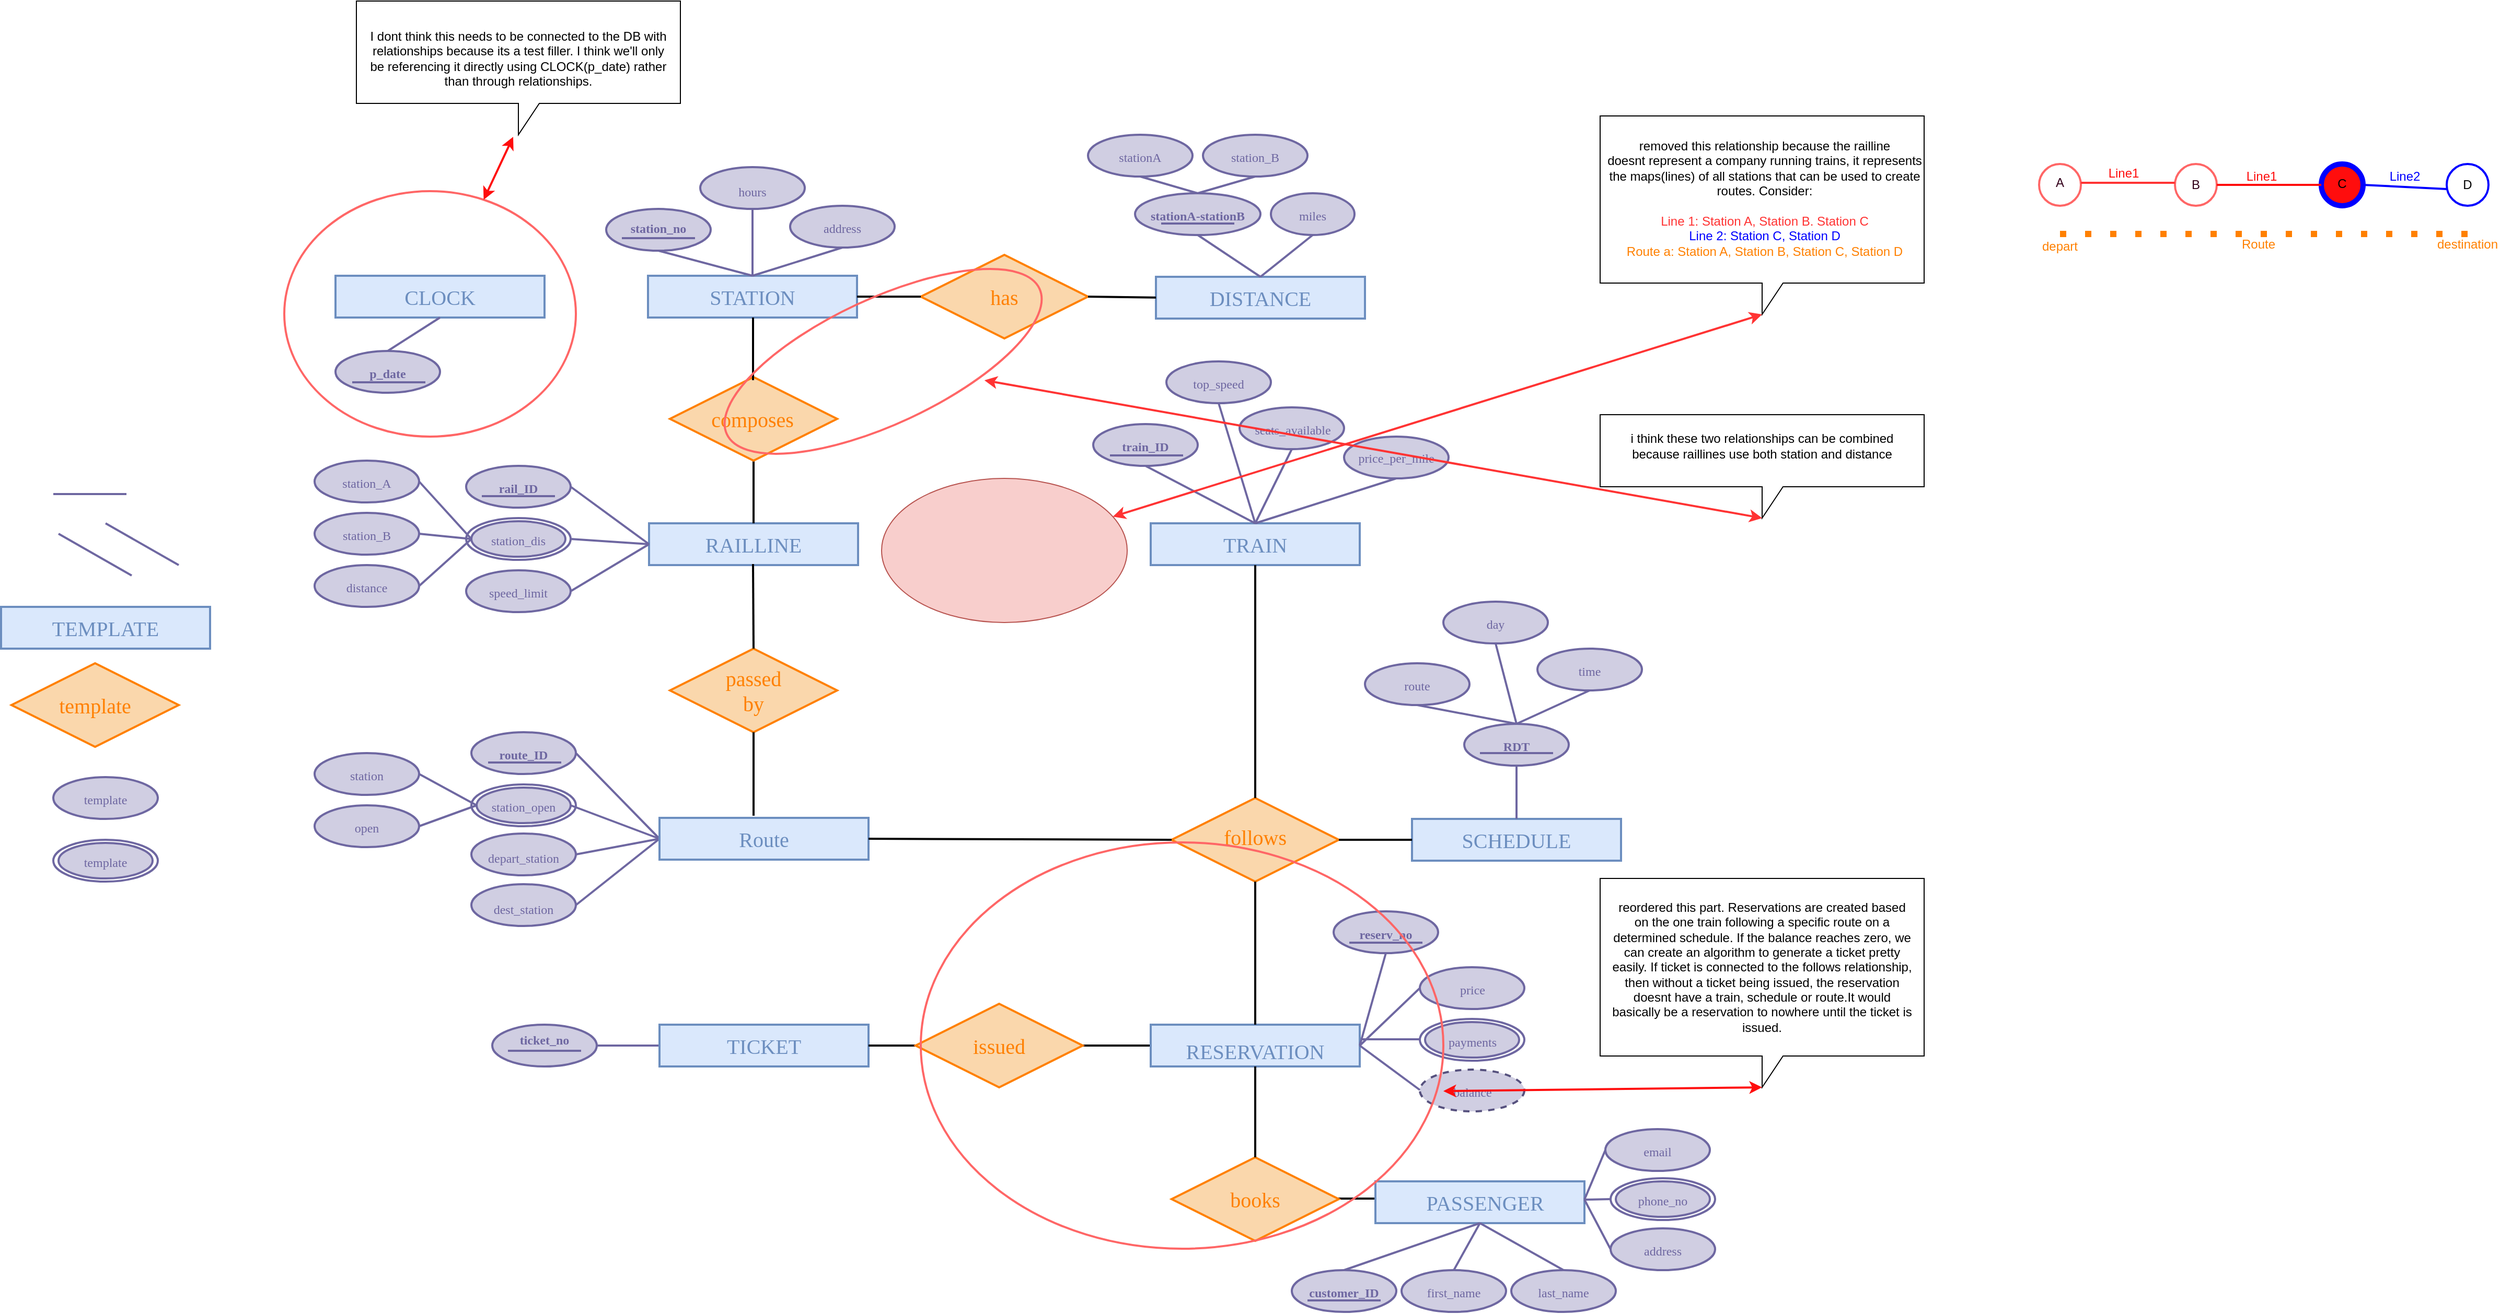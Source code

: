 <mxfile version="17.1.2" type="github">
  <diagram id="cHOvcO2SzUBjgOlQo1bt" name="Page-1">
    <mxGraphModel dx="3367" dy="2356" grid="1" gridSize="10" guides="1" tooltips="1" connect="1" arrows="1" fold="1" page="1" pageScale="1" pageWidth="850" pageHeight="1100" math="0" shadow="0">
      <root>
        <mxCell id="0" />
        <mxCell id="1" parent="0" />
        <mxCell id="bvwN4WITmdQyCTtZIi4v-202" value="" style="endArrow=none;html=1;rounded=0;fontFamily=Lucida Console;fontSize=20;fontColor=#FF8000;entryX=0;entryY=0.5;entryDx=0;entryDy=0;exitX=1;exitY=0.5;exitDx=0;exitDy=0;strokeWidth=2;" parent="1" edge="1">
          <mxGeometry width="50" height="50" relative="1" as="geometry">
            <mxPoint x="995" y="926.5" as="sourcePoint" />
            <mxPoint x="1035" y="926.5" as="targetPoint" />
          </mxGeometry>
        </mxCell>
        <mxCell id="bvwN4WITmdQyCTtZIi4v-57" value="" style="ellipse;whiteSpace=wrap;html=1;fontFamily=Lucida Console;fontSize=20;strokeColor=#6E67A1;strokeWidth=2;fillColor=#FFFFFF;" parent="1" vertex="1">
          <mxGeometry x="165" y="275" width="100" height="40" as="geometry" />
        </mxCell>
        <mxCell id="bvwN4WITmdQyCTtZIi4v-69" value="" style="ellipse;whiteSpace=wrap;html=1;fontFamily=Lucida Console;fontSize=20;strokeColor=#6E67A1;strokeWidth=2;fillColor=#d0cee2;" parent="1" vertex="1">
          <mxGeometry x="170" y="278" width="90" height="34" as="geometry" />
        </mxCell>
        <mxCell id="bvwN4WITmdQyCTtZIi4v-3" value="" style="group;fillColor=#b1ddf0;strokeColor=#10739e;" parent="1" vertex="1" connectable="0">
          <mxGeometry x="339" y="43" width="200" height="40" as="geometry" />
        </mxCell>
        <mxCell id="bvwN4WITmdQyCTtZIi4v-1" value="" style="rounded=0;whiteSpace=wrap;html=1;fillColor=#dae8fc;strokeColor=#6c8ebf;strokeWidth=2;" parent="bvwN4WITmdQyCTtZIi4v-3" vertex="1">
          <mxGeometry width="200" height="40" as="geometry" />
        </mxCell>
        <mxCell id="bvwN4WITmdQyCTtZIi4v-2" value="&lt;font style=&quot;font-size: 20px&quot; face=&quot;Lucida Console&quot; color=&quot;#6C8EBF&quot;&gt;STATION&lt;/font&gt;" style="text;html=1;strokeColor=none;fillColor=none;align=center;verticalAlign=middle;whiteSpace=wrap;rounded=0;" parent="bvwN4WITmdQyCTtZIi4v-3" vertex="1">
          <mxGeometry x="70" y="5" width="60" height="30" as="geometry" />
        </mxCell>
        <mxCell id="bvwN4WITmdQyCTtZIi4v-6" value="" style="group" parent="1" vertex="1" connectable="0">
          <mxGeometry x="825" y="44" width="200" height="40" as="geometry" />
        </mxCell>
        <mxCell id="bvwN4WITmdQyCTtZIi4v-4" value="" style="rounded=0;whiteSpace=wrap;html=1;fillColor=#dae8fc;strokeColor=#6c8ebf;strokeWidth=2;" parent="bvwN4WITmdQyCTtZIi4v-6" vertex="1">
          <mxGeometry width="200" height="40" as="geometry" />
        </mxCell>
        <mxCell id="bvwN4WITmdQyCTtZIi4v-5" value="&lt;font style=&quot;font-size: 20px&quot; face=&quot;Lucida Console&quot; color=&quot;#6C8EBF&quot;&gt;DISTANCE&lt;/font&gt;" style="text;html=1;strokeColor=none;fillColor=none;align=center;verticalAlign=middle;whiteSpace=wrap;rounded=0;" parent="bvwN4WITmdQyCTtZIi4v-6" vertex="1">
          <mxGeometry x="70" y="5" width="60" height="30" as="geometry" />
        </mxCell>
        <mxCell id="bvwN4WITmdQyCTtZIi4v-7" value="" style="group" parent="1" vertex="1" connectable="0">
          <mxGeometry x="340" y="280" width="200" height="40" as="geometry" />
        </mxCell>
        <mxCell id="bvwN4WITmdQyCTtZIi4v-8" value="" style="rounded=0;whiteSpace=wrap;html=1;fillColor=#dae8fc;strokeColor=#6c8ebf;strokeWidth=2;" parent="bvwN4WITmdQyCTtZIi4v-7" vertex="1">
          <mxGeometry width="200" height="40" as="geometry" />
        </mxCell>
        <mxCell id="bvwN4WITmdQyCTtZIi4v-9" value="&lt;font style=&quot;font-size: 20px&quot; face=&quot;Lucida Console&quot; color=&quot;#6C8EBF&quot;&gt;RAILLINE&lt;/font&gt;" style="text;html=1;strokeColor=none;fillColor=none;align=center;verticalAlign=middle;whiteSpace=wrap;rounded=0;" parent="bvwN4WITmdQyCTtZIi4v-7" vertex="1">
          <mxGeometry x="70" y="5" width="60" height="30" as="geometry" />
        </mxCell>
        <mxCell id="bvwN4WITmdQyCTtZIi4v-14" value="" style="group" parent="1" vertex="1" connectable="0">
          <mxGeometry x="1070" y="563" width="200" height="40" as="geometry" />
        </mxCell>
        <mxCell id="bvwN4WITmdQyCTtZIi4v-15" value="" style="rounded=0;whiteSpace=wrap;html=1;fillColor=#dae8fc;strokeColor=#6c8ebf;strokeWidth=2;" parent="bvwN4WITmdQyCTtZIi4v-14" vertex="1">
          <mxGeometry width="200" height="40" as="geometry" />
        </mxCell>
        <mxCell id="bvwN4WITmdQyCTtZIi4v-16" value="&lt;font style=&quot;font-size: 20px&quot; face=&quot;Lucida Console&quot; color=&quot;#6C8EBF&quot;&gt;SCHEDULE&lt;/font&gt;" style="text;html=1;strokeColor=none;fillColor=none;align=center;verticalAlign=middle;whiteSpace=wrap;rounded=0;" parent="bvwN4WITmdQyCTtZIi4v-14" vertex="1">
          <mxGeometry x="70" y="5" width="60" height="30" as="geometry" />
        </mxCell>
        <mxCell id="bvwN4WITmdQyCTtZIi4v-17" value="" style="group" parent="1" vertex="1" connectable="0">
          <mxGeometry x="820" y="280" width="200" height="40" as="geometry" />
        </mxCell>
        <mxCell id="bvwN4WITmdQyCTtZIi4v-18" value="" style="rounded=0;whiteSpace=wrap;html=1;fillColor=#dae8fc;strokeColor=#6c8ebf;strokeWidth=2;" parent="bvwN4WITmdQyCTtZIi4v-17" vertex="1">
          <mxGeometry width="200" height="40" as="geometry" />
        </mxCell>
        <mxCell id="bvwN4WITmdQyCTtZIi4v-19" value="&lt;font style=&quot;font-size: 20px&quot; face=&quot;Lucida Console&quot; color=&quot;#6C8EBF&quot;&gt;TRAIN&lt;/font&gt;" style="text;html=1;strokeColor=none;fillColor=none;align=center;verticalAlign=middle;whiteSpace=wrap;rounded=0;" parent="bvwN4WITmdQyCTtZIi4v-17" vertex="1">
          <mxGeometry x="70" y="5" width="60" height="30" as="geometry" />
        </mxCell>
        <mxCell id="bvwN4WITmdQyCTtZIi4v-20" value="" style="rhombus;whiteSpace=wrap;html=1;fontFamily=Lucida Console;fontSize=20;strokeWidth=2;fillColor=#fad7ac;strokeColor=#FF8000;" parent="1" vertex="1">
          <mxGeometry x="600" y="23" width="160" height="80" as="geometry" />
        </mxCell>
        <mxCell id="bvwN4WITmdQyCTtZIi4v-22" value="&lt;font color=&quot;#FF8000&quot;&gt;has&lt;/font&gt;" style="text;html=1;strokeColor=none;fillColor=none;align=center;verticalAlign=middle;whiteSpace=wrap;rounded=0;fontFamily=Lucida Console;fontSize=20;fontColor=#6C8EBF;" parent="1" vertex="1">
          <mxGeometry x="650" y="48" width="60" height="30" as="geometry" />
        </mxCell>
        <mxCell id="bvwN4WITmdQyCTtZIi4v-25" value="" style="rhombus;whiteSpace=wrap;html=1;fontFamily=Lucida Console;fontSize=20;strokeWidth=2;fillColor=#fad7ac;strokeColor=#FF8000;" parent="1" vertex="1">
          <mxGeometry x="360" y="400" width="160" height="80" as="geometry" />
        </mxCell>
        <mxCell id="bvwN4WITmdQyCTtZIi4v-27" value="" style="endArrow=none;html=1;rounded=0;fontFamily=Lucida Console;fontSize=20;fontColor=#FF8000;entryX=0;entryY=0.5;entryDx=0;entryDy=0;exitX=1;exitY=0.5;exitDx=0;exitDy=0;strokeWidth=2;" parent="1" source="bvwN4WITmdQyCTtZIi4v-1" target="bvwN4WITmdQyCTtZIi4v-20" edge="1">
          <mxGeometry width="50" height="50" relative="1" as="geometry">
            <mxPoint x="300" y="250" as="sourcePoint" />
            <mxPoint x="350" y="200" as="targetPoint" />
          </mxGeometry>
        </mxCell>
        <mxCell id="bvwN4WITmdQyCTtZIi4v-28" value="" style="endArrow=none;html=1;rounded=0;fontFamily=Lucida Console;fontSize=20;fontColor=#FF8000;exitX=0.5;exitY=0;exitDx=0;exitDy=0;strokeColor=#000000;entryX=0.5;entryY=1;entryDx=0;entryDy=0;strokeWidth=2;" parent="1" source="bvwN4WITmdQyCTtZIi4v-8" target="vStZy5G3cpGjvrvQ28vG-13" edge="1">
          <mxGeometry width="50" height="50" relative="1" as="geometry">
            <mxPoint x="400" y="550" as="sourcePoint" />
            <mxPoint x="440" y="240" as="targetPoint" />
          </mxGeometry>
        </mxCell>
        <mxCell id="bvwN4WITmdQyCTtZIi4v-32" value="" style="endArrow=none;html=1;rounded=0;fontFamily=Lucida Console;fontSize=20;fontColor=#FF8000;entryX=0;entryY=0.5;entryDx=0;entryDy=0;exitX=1;exitY=0.5;exitDx=0;exitDy=0;strokeWidth=2;" parent="1" source="bvwN4WITmdQyCTtZIi4v-20" edge="1">
          <mxGeometry width="50" height="50" relative="1" as="geometry">
            <mxPoint x="785" y="63.83" as="sourcePoint" />
            <mxPoint x="825" y="63.83" as="targetPoint" />
          </mxGeometry>
        </mxCell>
        <mxCell id="bvwN4WITmdQyCTtZIi4v-34" value="" style="endArrow=none;html=1;rounded=0;fontFamily=Lucida Console;fontSize=20;fontColor=#FF8000;entryX=1;entryY=0.5;entryDx=0;entryDy=0;strokeColor=#000000;strokeWidth=2;exitX=0;exitY=0.5;exitDx=0;exitDy=0;" parent="1" source="bvwN4WITmdQyCTtZIi4v-141" target="vStZy5G3cpGjvrvQ28vG-57" edge="1">
          <mxGeometry width="50" height="50" relative="1" as="geometry">
            <mxPoint x="820" y="300" as="sourcePoint" />
            <mxPoint x="774" y="361.75" as="targetPoint" />
          </mxGeometry>
        </mxCell>
        <mxCell id="bvwN4WITmdQyCTtZIi4v-37" value="" style="endArrow=none;html=1;rounded=0;fontFamily=Lucida Console;fontSize=20;fontColor=#FF8000;entryX=0.5;entryY=1;entryDx=0;entryDy=0;strokeColor=#000000;strokeWidth=2;" parent="1" edge="1">
          <mxGeometry width="50" height="50" relative="1" as="geometry">
            <mxPoint x="440" y="400" as="sourcePoint" />
            <mxPoint x="439.5" y="319" as="targetPoint" />
          </mxGeometry>
        </mxCell>
        <mxCell id="bvwN4WITmdQyCTtZIi4v-41" value="" style="ellipse;whiteSpace=wrap;html=1;fontFamily=Lucida Console;fontSize=20;strokeColor=#6E67A1;strokeWidth=2;fillColor=#d0cee2;" parent="1" vertex="1">
          <mxGeometry x="299" y="-21" width="100" height="40" as="geometry" />
        </mxCell>
        <mxCell id="bvwN4WITmdQyCTtZIi4v-42" value="&lt;b&gt;&lt;font style=&quot;font-size: 12px&quot; color=&quot;#6E67A1&quot;&gt;station_no&lt;/font&gt;&lt;/b&gt;" style="text;html=1;strokeColor=none;fillColor=none;align=center;verticalAlign=middle;whiteSpace=wrap;rounded=0;fontFamily=Lucida Console;fontSize=20;fontColor=#FF8000;" parent="1" vertex="1">
          <mxGeometry x="319" y="-12" width="60" height="12" as="geometry" />
        </mxCell>
        <mxCell id="bvwN4WITmdQyCTtZIi4v-43" value="" style="ellipse;whiteSpace=wrap;html=1;fontFamily=Lucida Console;fontSize=20;strokeColor=#6E67A1;strokeWidth=2;fillColor=#d0cee2;" parent="1" vertex="1">
          <mxGeometry x="475" y="-24" width="100" height="40" as="geometry" />
        </mxCell>
        <mxCell id="bvwN4WITmdQyCTtZIi4v-44" value="&lt;font style=&quot;font-size: 12px&quot; color=&quot;#6E67A1&quot;&gt;address&lt;/font&gt;" style="text;html=1;strokeColor=none;fillColor=none;align=center;verticalAlign=middle;whiteSpace=wrap;rounded=0;fontFamily=Lucida Console;fontSize=20;fontColor=#FF8000;" parent="1" vertex="1">
          <mxGeometry x="495" y="-12" width="60" height="12" as="geometry" />
        </mxCell>
        <mxCell id="bvwN4WITmdQyCTtZIi4v-45" value="" style="ellipse;whiteSpace=wrap;html=1;fontFamily=Lucida Console;fontSize=20;strokeColor=#6E67A1;strokeWidth=2;fillColor=#d0cee2;" parent="1" vertex="1">
          <mxGeometry x="389" y="-61" width="100" height="40" as="geometry" />
        </mxCell>
        <mxCell id="bvwN4WITmdQyCTtZIi4v-46" value="&lt;font style=&quot;font-size: 12px&quot; color=&quot;#6E67A1&quot;&gt;hours&lt;/font&gt;" style="text;html=1;strokeColor=none;fillColor=none;align=center;verticalAlign=middle;whiteSpace=wrap;rounded=0;fontFamily=Lucida Console;fontSize=20;fontColor=#FF8000;" parent="1" vertex="1">
          <mxGeometry x="409" y="-47" width="60" height="12" as="geometry" />
        </mxCell>
        <mxCell id="bvwN4WITmdQyCTtZIi4v-47" value="" style="ellipse;whiteSpace=wrap;html=1;fontFamily=Lucida Console;fontSize=20;strokeColor=#6E67A1;strokeWidth=2;fillColor=#d0cee2;" parent="1" vertex="1">
          <mxGeometry x="805" y="-36" width="120" height="40" as="geometry" />
        </mxCell>
        <mxCell id="bvwN4WITmdQyCTtZIi4v-48" value="&lt;b&gt;&lt;font style=&quot;font-size: 12px&quot; color=&quot;#6E67A1&quot;&gt;stationA-stationB&lt;/font&gt;&lt;/b&gt;" style="text;html=1;strokeColor=none;fillColor=none;align=center;verticalAlign=middle;whiteSpace=wrap;rounded=0;fontFamily=Lucida Console;fontSize=20;fontColor=#FF8000;" parent="1" vertex="1">
          <mxGeometry x="815" y="-24" width="100" height="12" as="geometry" />
        </mxCell>
        <mxCell id="bvwN4WITmdQyCTtZIi4v-49" value="" style="ellipse;whiteSpace=wrap;html=1;fontFamily=Lucida Console;fontSize=20;strokeColor=#6E67A1;strokeWidth=2;fillColor=#d0cee2;" parent="1" vertex="1">
          <mxGeometry x="935" y="-36" width="80" height="40" as="geometry" />
        </mxCell>
        <mxCell id="bvwN4WITmdQyCTtZIi4v-50" value="&lt;font style=&quot;font-size: 12px&quot; color=&quot;#6E67A1&quot;&gt;miles&lt;/font&gt;" style="text;html=1;strokeColor=none;fillColor=none;align=center;verticalAlign=middle;whiteSpace=wrap;rounded=0;fontFamily=Lucida Console;fontSize=20;fontColor=#FF8000;" parent="1" vertex="1">
          <mxGeometry x="945" y="-24" width="60" height="12" as="geometry" />
        </mxCell>
        <mxCell id="bvwN4WITmdQyCTtZIi4v-51" value="" style="ellipse;whiteSpace=wrap;html=1;fontFamily=Lucida Console;fontSize=20;strokeColor=#6E67A1;strokeWidth=2;fillColor=#d0cee2;" parent="1" vertex="1">
          <mxGeometry x="760" y="-92" width="100" height="40" as="geometry" />
        </mxCell>
        <mxCell id="bvwN4WITmdQyCTtZIi4v-52" value="&lt;font style=&quot;font-size: 12px&quot; color=&quot;#6E67A1&quot;&gt;stationA&lt;/font&gt;" style="text;html=1;strokeColor=none;fillColor=none;align=center;verticalAlign=middle;whiteSpace=wrap;rounded=0;fontFamily=Lucida Console;fontSize=20;fontColor=#FF8000;" parent="1" vertex="1">
          <mxGeometry x="780" y="-80" width="60" height="12" as="geometry" />
        </mxCell>
        <mxCell id="bvwN4WITmdQyCTtZIi4v-53" value="" style="ellipse;whiteSpace=wrap;html=1;fontFamily=Lucida Console;fontSize=20;strokeColor=#6E67A1;strokeWidth=2;fillColor=#d0cee2;" parent="1" vertex="1">
          <mxGeometry x="870" y="-92" width="100" height="40" as="geometry" />
        </mxCell>
        <mxCell id="bvwN4WITmdQyCTtZIi4v-54" value="&lt;font style=&quot;font-size: 12px&quot; color=&quot;#6E67A1&quot;&gt;station_B&lt;/font&gt;" style="text;html=1;strokeColor=none;fillColor=none;align=center;verticalAlign=middle;whiteSpace=wrap;rounded=0;fontFamily=Lucida Console;fontSize=20;fontColor=#FF8000;" parent="1" vertex="1">
          <mxGeometry x="890" y="-80" width="60" height="12" as="geometry" />
        </mxCell>
        <mxCell id="bvwN4WITmdQyCTtZIi4v-55" value="" style="ellipse;whiteSpace=wrap;html=1;fontFamily=Lucida Console;fontSize=20;strokeColor=#6E67A1;strokeWidth=2;fillColor=#d0cee2;" parent="1" vertex="1">
          <mxGeometry x="165" y="225" width="100" height="40" as="geometry" />
        </mxCell>
        <mxCell id="bvwN4WITmdQyCTtZIi4v-56" value="&lt;b&gt;&lt;font style=&quot;font-size: 12px&quot; color=&quot;#6E67A1&quot;&gt;rail_ID&lt;/font&gt;&lt;/b&gt;" style="text;html=1;strokeColor=none;fillColor=none;align=center;verticalAlign=middle;whiteSpace=wrap;rounded=0;fontFamily=Lucida Console;fontSize=20;fontColor=#FF8000;" parent="1" vertex="1">
          <mxGeometry x="185" y="237" width="60" height="12" as="geometry" />
        </mxCell>
        <mxCell id="bvwN4WITmdQyCTtZIi4v-58" value="&lt;div&gt;&lt;font style=&quot;font-size: 12px&quot; color=&quot;#6E67A1&quot;&gt;station_dis&lt;/font&gt;&lt;/div&gt;" style="text;html=1;strokeColor=none;fillColor=none;align=center;verticalAlign=middle;whiteSpace=wrap;rounded=0;fontFamily=Lucida Console;fontSize=20;fontColor=#FF8000;" parent="1" vertex="1">
          <mxGeometry x="185" y="287" width="60" height="12" as="geometry" />
        </mxCell>
        <mxCell id="bvwN4WITmdQyCTtZIi4v-61" value="" style="ellipse;whiteSpace=wrap;html=1;fontFamily=Lucida Console;fontSize=20;strokeColor=#6E67A1;strokeWidth=2;fillColor=#d0cee2;" parent="1" vertex="1">
          <mxGeometry x="165" y="325" width="100" height="40" as="geometry" />
        </mxCell>
        <mxCell id="bvwN4WITmdQyCTtZIi4v-62" value="&lt;font style=&quot;font-size: 12px&quot; color=&quot;#6E67A1&quot;&gt;speed_limit&lt;/font&gt;" style="text;html=1;strokeColor=none;fillColor=none;align=center;verticalAlign=middle;whiteSpace=wrap;rounded=0;fontFamily=Lucida Console;fontSize=20;fontColor=#FF8000;" parent="1" vertex="1">
          <mxGeometry x="185" y="337" width="60" height="12" as="geometry" />
        </mxCell>
        <mxCell id="bvwN4WITmdQyCTtZIi4v-63" value="" style="ellipse;whiteSpace=wrap;html=1;fontFamily=Lucida Console;fontSize=20;strokeColor=#6E67A1;strokeWidth=2;fillColor=#d0cee2;" parent="1" vertex="1">
          <mxGeometry x="20" y="220" width="100" height="40" as="geometry" />
        </mxCell>
        <mxCell id="bvwN4WITmdQyCTtZIi4v-64" value="&lt;font style=&quot;font-size: 12px&quot; color=&quot;#6E67A1&quot;&gt;station_A&lt;/font&gt;" style="text;html=1;strokeColor=none;fillColor=none;align=center;verticalAlign=middle;whiteSpace=wrap;rounded=0;fontFamily=Lucida Console;fontSize=20;fontColor=#FF8000;" parent="1" vertex="1">
          <mxGeometry x="40" y="232" width="60" height="12" as="geometry" />
        </mxCell>
        <mxCell id="bvwN4WITmdQyCTtZIi4v-65" value="" style="ellipse;whiteSpace=wrap;html=1;fontFamily=Lucida Console;fontSize=20;strokeColor=#6E67A1;strokeWidth=2;fillColor=#d0cee2;" parent="1" vertex="1">
          <mxGeometry x="20" y="270" width="100" height="40" as="geometry" />
        </mxCell>
        <mxCell id="bvwN4WITmdQyCTtZIi4v-66" value="&lt;font style=&quot;font-size: 12px&quot; color=&quot;#6E67A1&quot;&gt;station_B&lt;/font&gt;" style="text;html=1;strokeColor=none;fillColor=none;align=center;verticalAlign=middle;whiteSpace=wrap;rounded=0;fontFamily=Lucida Console;fontSize=20;fontColor=#FF8000;" parent="1" vertex="1">
          <mxGeometry x="40" y="282" width="60" height="12" as="geometry" />
        </mxCell>
        <mxCell id="bvwN4WITmdQyCTtZIi4v-67" value="" style="ellipse;whiteSpace=wrap;html=1;fontFamily=Lucida Console;fontSize=20;strokeColor=#6E67A1;strokeWidth=2;fillColor=#d0cee2;" parent="1" vertex="1">
          <mxGeometry x="20" y="320" width="100" height="40" as="geometry" />
        </mxCell>
        <mxCell id="bvwN4WITmdQyCTtZIi4v-68" value="&lt;font style=&quot;font-size: 12px&quot; color=&quot;#6E67A1&quot;&gt;distance&lt;/font&gt;" style="text;html=1;strokeColor=none;fillColor=none;align=center;verticalAlign=middle;whiteSpace=wrap;rounded=0;fontFamily=Lucida Console;fontSize=20;fontColor=#FF8000;" parent="1" vertex="1">
          <mxGeometry x="40" y="332" width="60" height="12" as="geometry" />
        </mxCell>
        <mxCell id="bvwN4WITmdQyCTtZIi4v-71" value="" style="ellipse;whiteSpace=wrap;html=1;fontFamily=Lucida Console;fontSize=20;strokeColor=#6E67A1;strokeWidth=2;fillColor=#FFFFFF;" parent="1" vertex="1">
          <mxGeometry x="170" y="530" width="100" height="40" as="geometry" />
        </mxCell>
        <mxCell id="bvwN4WITmdQyCTtZIi4v-72" value="" style="ellipse;whiteSpace=wrap;html=1;fontFamily=Lucida Console;fontSize=20;strokeColor=#6E67A1;strokeWidth=2;fillColor=#d0cee2;" parent="1" vertex="1">
          <mxGeometry x="175" y="533" width="90" height="34" as="geometry" />
        </mxCell>
        <mxCell id="bvwN4WITmdQyCTtZIi4v-73" value="&lt;div&gt;&lt;font style=&quot;font-size: 12px&quot; color=&quot;#6E67A1&quot;&gt;station_open&lt;/font&gt;&lt;/div&gt;" style="text;html=1;strokeColor=none;fillColor=none;align=center;verticalAlign=middle;whiteSpace=wrap;rounded=0;fontFamily=Lucida Console;fontSize=20;fontColor=#FF8000;" parent="1" vertex="1">
          <mxGeometry x="190" y="542" width="60" height="12" as="geometry" />
        </mxCell>
        <mxCell id="bvwN4WITmdQyCTtZIi4v-74" value="" style="ellipse;whiteSpace=wrap;html=1;fontFamily=Lucida Console;fontSize=20;strokeColor=#6E67A1;strokeWidth=2;fillColor=#d0cee2;" parent="1" vertex="1">
          <mxGeometry x="20" y="500" width="100" height="40" as="geometry" />
        </mxCell>
        <mxCell id="bvwN4WITmdQyCTtZIi4v-75" value="&lt;font style=&quot;font-size: 12px&quot; color=&quot;#6E67A1&quot;&gt;station&lt;/font&gt;" style="text;html=1;strokeColor=none;fillColor=none;align=center;verticalAlign=middle;whiteSpace=wrap;rounded=0;fontFamily=Lucida Console;fontSize=20;fontColor=#FF8000;" parent="1" vertex="1">
          <mxGeometry x="40" y="512" width="60" height="12" as="geometry" />
        </mxCell>
        <mxCell id="bvwN4WITmdQyCTtZIi4v-76" value="" style="ellipse;whiteSpace=wrap;html=1;fontFamily=Lucida Console;fontSize=20;strokeColor=#6E67A1;strokeWidth=2;fillColor=#d0cee2;" parent="1" vertex="1">
          <mxGeometry x="20" y="550" width="100" height="40" as="geometry" />
        </mxCell>
        <mxCell id="bvwN4WITmdQyCTtZIi4v-77" value="&lt;font style=&quot;font-size: 12px&quot; color=&quot;#6E67A1&quot;&gt;open&lt;/font&gt;" style="text;html=1;strokeColor=none;fillColor=none;align=center;verticalAlign=middle;whiteSpace=wrap;rounded=0;fontFamily=Lucida Console;fontSize=20;fontColor=#FF8000;" parent="1" vertex="1">
          <mxGeometry x="40" y="562" width="60" height="12" as="geometry" />
        </mxCell>
        <mxCell id="bvwN4WITmdQyCTtZIi4v-78" value="" style="ellipse;whiteSpace=wrap;html=1;fontFamily=Lucida Console;fontSize=20;strokeColor=#6E67A1;strokeWidth=2;fillColor=#d0cee2;" parent="1" vertex="1">
          <mxGeometry x="1120" y="472" width="100" height="40" as="geometry" />
        </mxCell>
        <mxCell id="bvwN4WITmdQyCTtZIi4v-79" value="&lt;b&gt;&lt;font style=&quot;font-size: 12px&quot; color=&quot;#6E67A1&quot;&gt;RDT&lt;/font&gt;&lt;/b&gt;" style="text;html=1;strokeColor=none;fillColor=none;align=center;verticalAlign=middle;whiteSpace=wrap;rounded=0;fontFamily=Lucida Console;fontSize=20;fontColor=#FF8000;" parent="1" vertex="1">
          <mxGeometry x="1140" y="484" width="60" height="12" as="geometry" />
        </mxCell>
        <mxCell id="bvwN4WITmdQyCTtZIi4v-80" value="" style="ellipse;whiteSpace=wrap;html=1;fontFamily=Lucida Console;fontSize=20;strokeColor=#6E67A1;strokeWidth=2;fillColor=#d0cee2;" parent="1" vertex="1">
          <mxGeometry x="1025" y="414" width="100" height="40" as="geometry" />
        </mxCell>
        <mxCell id="bvwN4WITmdQyCTtZIi4v-81" value="&lt;font style=&quot;font-size: 12px&quot; color=&quot;#6E67A1&quot;&gt;route&lt;/font&gt;" style="text;html=1;strokeColor=none;fillColor=none;align=center;verticalAlign=middle;whiteSpace=wrap;rounded=0;fontFamily=Lucida Console;fontSize=20;fontColor=#FF8000;" parent="1" vertex="1">
          <mxGeometry x="1045" y="426" width="60" height="12" as="geometry" />
        </mxCell>
        <mxCell id="bvwN4WITmdQyCTtZIi4v-82" value="" style="ellipse;whiteSpace=wrap;html=1;fontFamily=Lucida Console;fontSize=20;strokeColor=#6E67A1;strokeWidth=2;fillColor=#d0cee2;" parent="1" vertex="1">
          <mxGeometry x="1100" y="355" width="100" height="40" as="geometry" />
        </mxCell>
        <mxCell id="bvwN4WITmdQyCTtZIi4v-83" value="&lt;font style=&quot;font-size: 12px&quot; color=&quot;#6E67A1&quot;&gt;day&lt;/font&gt;" style="text;html=1;strokeColor=none;fillColor=none;align=center;verticalAlign=middle;whiteSpace=wrap;rounded=0;fontFamily=Lucida Console;fontSize=20;fontColor=#FF8000;" parent="1" vertex="1">
          <mxGeometry x="1120" y="367" width="60" height="12" as="geometry" />
        </mxCell>
        <mxCell id="bvwN4WITmdQyCTtZIi4v-84" value="" style="ellipse;whiteSpace=wrap;html=1;fontFamily=Lucida Console;fontSize=20;strokeColor=#6E67A1;strokeWidth=2;fillColor=#d0cee2;" parent="1" vertex="1">
          <mxGeometry x="1190" y="400" width="100" height="40" as="geometry" />
        </mxCell>
        <mxCell id="bvwN4WITmdQyCTtZIi4v-85" value="&lt;font style=&quot;font-size: 12px&quot; color=&quot;#6E67A1&quot;&gt;time&lt;/font&gt;" style="text;html=1;strokeColor=none;fillColor=none;align=center;verticalAlign=middle;whiteSpace=wrap;rounded=0;fontFamily=Lucida Console;fontSize=20;fontColor=#FF8000;" parent="1" vertex="1">
          <mxGeometry x="1210" y="412" width="60" height="12" as="geometry" />
        </mxCell>
        <mxCell id="bvwN4WITmdQyCTtZIi4v-86" value="" style="ellipse;whiteSpace=wrap;html=1;fontFamily=Lucida Console;fontSize=20;strokeColor=#6E67A1;strokeWidth=2;fillColor=#d0cee2;" parent="1" vertex="1">
          <mxGeometry x="765" y="185" width="100" height="40" as="geometry" />
        </mxCell>
        <mxCell id="bvwN4WITmdQyCTtZIi4v-87" value="&lt;b&gt;&lt;font style=&quot;font-size: 12px&quot; color=&quot;#6E67A1&quot;&gt;train_ID&lt;/font&gt;&lt;/b&gt;" style="text;html=1;strokeColor=none;fillColor=none;align=center;verticalAlign=middle;whiteSpace=wrap;rounded=0;fontFamily=Lucida Console;fontSize=20;fontColor=#FF8000;" parent="1" vertex="1">
          <mxGeometry x="785" y="197" width="60" height="12" as="geometry" />
        </mxCell>
        <mxCell id="bvwN4WITmdQyCTtZIi4v-88" value="" style="ellipse;whiteSpace=wrap;html=1;fontFamily=Lucida Console;fontSize=20;strokeColor=#6E67A1;strokeWidth=2;fillColor=#d0cee2;" parent="1" vertex="1">
          <mxGeometry x="905" y="169" width="100" height="40" as="geometry" />
        </mxCell>
        <mxCell id="bvwN4WITmdQyCTtZIi4v-89" value="&lt;font style=&quot;font-size: 12px&quot; color=&quot;#6E67A1&quot;&gt;seats_available&lt;/font&gt;" style="text;html=1;strokeColor=none;fillColor=none;align=center;verticalAlign=middle;whiteSpace=wrap;rounded=0;fontFamily=Lucida Console;fontSize=20;fontColor=#FF8000;" parent="1" vertex="1">
          <mxGeometry x="926" y="181" width="60" height="12" as="geometry" />
        </mxCell>
        <mxCell id="bvwN4WITmdQyCTtZIi4v-90" value="" style="ellipse;whiteSpace=wrap;html=1;fontFamily=Lucida Console;fontSize=20;strokeColor=#6E67A1;strokeWidth=2;fillColor=#d0cee2;" parent="1" vertex="1">
          <mxGeometry x="835" y="125" width="100" height="40" as="geometry" />
        </mxCell>
        <mxCell id="bvwN4WITmdQyCTtZIi4v-91" value="&lt;font style=&quot;font-size: 12px&quot; color=&quot;#6E67A1&quot;&gt;top_speed&lt;/font&gt;" style="text;html=1;strokeColor=none;fillColor=none;align=center;verticalAlign=middle;whiteSpace=wrap;rounded=0;fontFamily=Lucida Console;fontSize=20;fontColor=#FF8000;" parent="1" vertex="1">
          <mxGeometry x="855" y="137" width="60" height="12" as="geometry" />
        </mxCell>
        <mxCell id="bvwN4WITmdQyCTtZIi4v-92" value="" style="ellipse;whiteSpace=wrap;html=1;fontFamily=Lucida Console;fontSize=20;strokeColor=#6E67A1;strokeWidth=2;fillColor=#d0cee2;" parent="1" vertex="1">
          <mxGeometry x="1005" y="197" width="100" height="40" as="geometry" />
        </mxCell>
        <mxCell id="bvwN4WITmdQyCTtZIi4v-94" value="" style="ellipse;whiteSpace=wrap;html=1;fontFamily=Lucida Console;fontSize=20;strokeColor=#6E67A1;strokeWidth=2;fillColor=#d0cee2;" parent="1" vertex="1">
          <mxGeometry x="170" y="480" width="100" height="40" as="geometry" />
        </mxCell>
        <mxCell id="bvwN4WITmdQyCTtZIi4v-95" value="&lt;b&gt;&lt;font style=&quot;font-size: 12px&quot; color=&quot;#6E67A1&quot;&gt;route_ID&lt;/font&gt;&lt;/b&gt;" style="text;html=1;strokeColor=none;fillColor=none;align=center;verticalAlign=middle;whiteSpace=wrap;rounded=0;fontFamily=Lucida Console;fontSize=20;fontColor=#FF8000;" parent="1" vertex="1">
          <mxGeometry x="190" y="492" width="60" height="12" as="geometry" />
        </mxCell>
        <mxCell id="bvwN4WITmdQyCTtZIi4v-96" value="" style="endArrow=none;html=1;rounded=0;fontFamily=Lucida Console;fontSize=12;fontColor=#6E67A1;strokeColor=#6E67A1;entryX=0.5;entryY=1;entryDx=0;entryDy=0;exitX=0.5;exitY=0;exitDx=0;exitDy=0;strokeWidth=2;" parent="1" target="bvwN4WITmdQyCTtZIi4v-41" edge="1">
          <mxGeometry width="50" height="50" relative="1" as="geometry">
            <mxPoint x="439" y="43" as="sourcePoint" />
            <mxPoint x="379" y="358" as="targetPoint" />
          </mxGeometry>
        </mxCell>
        <mxCell id="bvwN4WITmdQyCTtZIi4v-97" value="" style="endArrow=none;html=1;rounded=0;fontFamily=Lucida Console;fontSize=12;fontColor=#6E67A1;strokeColor=#6E67A1;entryX=0.5;entryY=1;entryDx=0;entryDy=0;exitX=0.5;exitY=0;exitDx=0;exitDy=0;strokeWidth=2;" parent="1" target="bvwN4WITmdQyCTtZIi4v-45" edge="1">
          <mxGeometry width="50" height="50" relative="1" as="geometry">
            <mxPoint x="439" y="43" as="sourcePoint" />
            <mxPoint x="159.0" y="38" as="targetPoint" />
          </mxGeometry>
        </mxCell>
        <mxCell id="bvwN4WITmdQyCTtZIi4v-98" value="" style="endArrow=none;html=1;rounded=0;fontFamily=Lucida Console;fontSize=12;fontColor=#6E67A1;strokeColor=#6E67A1;entryX=0.5;entryY=1;entryDx=0;entryDy=0;strokeWidth=2;exitX=0.5;exitY=0;exitDx=0;exitDy=0;" parent="1" target="bvwN4WITmdQyCTtZIi4v-43" edge="1">
          <mxGeometry width="50" height="50" relative="1" as="geometry">
            <mxPoint x="439" y="43" as="sourcePoint" />
            <mxPoint x="169.0" y="48" as="targetPoint" />
          </mxGeometry>
        </mxCell>
        <mxCell id="bvwN4WITmdQyCTtZIi4v-99" value="" style="endArrow=none;html=1;rounded=0;fontFamily=Lucida Console;fontSize=12;fontColor=#6E67A1;strokeColor=#6E67A1;entryX=0.5;entryY=1;entryDx=0;entryDy=0;exitX=0.5;exitY=0;exitDx=0;exitDy=0;strokeWidth=2;" parent="1" source="bvwN4WITmdQyCTtZIi4v-4" target="bvwN4WITmdQyCTtZIi4v-47" edge="1">
          <mxGeometry width="50" height="50" relative="1" as="geometry">
            <mxPoint x="930.0" y="44" as="sourcePoint" />
            <mxPoint x="860.0" y="4" as="targetPoint" />
          </mxGeometry>
        </mxCell>
        <mxCell id="bvwN4WITmdQyCTtZIi4v-100" value="" style="endArrow=none;html=1;rounded=0;fontFamily=Lucida Console;fontSize=12;fontColor=#6E67A1;strokeColor=#6E67A1;entryX=0.5;entryY=1;entryDx=0;entryDy=0;exitX=0.5;exitY=0;exitDx=0;exitDy=0;strokeWidth=2;" parent="1" source="bvwN4WITmdQyCTtZIi4v-4" target="bvwN4WITmdQyCTtZIi4v-49" edge="1">
          <mxGeometry width="50" height="50" relative="1" as="geometry">
            <mxPoint x="525.0" y="84" as="sourcePoint" />
            <mxPoint x="455.0" y="44" as="targetPoint" />
          </mxGeometry>
        </mxCell>
        <mxCell id="bvwN4WITmdQyCTtZIi4v-101" value="" style="endArrow=none;html=1;rounded=0;fontFamily=Lucida Console;fontSize=12;fontColor=#6E67A1;strokeColor=#6E67A1;exitX=0.5;exitY=0;exitDx=0;exitDy=0;strokeWidth=2;entryX=0.5;entryY=1;entryDx=0;entryDy=0;" parent="1" source="bvwN4WITmdQyCTtZIi4v-47" target="bvwN4WITmdQyCTtZIi4v-51" edge="1">
          <mxGeometry width="50" height="50" relative="1" as="geometry">
            <mxPoint x="875.0" y="-4" as="sourcePoint" />
            <mxPoint x="815" y="-46" as="targetPoint" />
          </mxGeometry>
        </mxCell>
        <mxCell id="bvwN4WITmdQyCTtZIi4v-102" value="" style="endArrow=none;html=1;rounded=0;fontFamily=Lucida Console;fontSize=12;fontColor=#6E67A1;strokeColor=#6E67A1;entryX=0.5;entryY=1;entryDx=0;entryDy=0;exitX=0.5;exitY=0;exitDx=0;exitDy=0;strokeWidth=2;" parent="1" source="bvwN4WITmdQyCTtZIi4v-47" target="bvwN4WITmdQyCTtZIi4v-53" edge="1">
          <mxGeometry width="50" height="50" relative="1" as="geometry">
            <mxPoint x="545.0" y="104" as="sourcePoint" />
            <mxPoint x="475.0" y="64" as="targetPoint" />
          </mxGeometry>
        </mxCell>
        <mxCell id="bvwN4WITmdQyCTtZIi4v-104" value="" style="endArrow=none;html=1;rounded=0;fontFamily=Lucida Console;fontSize=12;fontColor=#6E67A1;strokeColor=#6E67A1;entryX=1;entryY=0.5;entryDx=0;entryDy=0;exitX=0;exitY=0.5;exitDx=0;exitDy=0;strokeWidth=2;" parent="1" source="bvwN4WITmdQyCTtZIi4v-8" target="bvwN4WITmdQyCTtZIi4v-57" edge="1">
          <mxGeometry width="50" height="50" relative="1" as="geometry">
            <mxPoint x="110" y="285" as="sourcePoint" />
            <mxPoint x="-200.0" y="185" as="targetPoint" />
          </mxGeometry>
        </mxCell>
        <mxCell id="bvwN4WITmdQyCTtZIi4v-105" value="" style="endArrow=none;html=1;rounded=0;fontFamily=Lucida Console;fontSize=12;fontColor=#6E67A1;strokeColor=#6E67A1;entryX=1;entryY=0.5;entryDx=0;entryDy=0;strokeWidth=2;exitX=0;exitY=0.5;exitDx=0;exitDy=0;" parent="1" source="bvwN4WITmdQyCTtZIi4v-8" target="bvwN4WITmdQyCTtZIi4v-61" edge="1">
          <mxGeometry width="50" height="50" relative="1" as="geometry">
            <mxPoint x="330" y="300" as="sourcePoint" />
            <mxPoint x="-190.0" y="195" as="targetPoint" />
          </mxGeometry>
        </mxCell>
        <mxCell id="bvwN4WITmdQyCTtZIi4v-106" value="" style="endArrow=none;html=1;rounded=0;fontFamily=Lucida Console;fontSize=12;fontColor=#6E67A1;strokeColor=#6E67A1;entryX=1;entryY=0.5;entryDx=0;entryDy=0;strokeWidth=2;exitX=0;exitY=0.5;exitDx=0;exitDy=0;" parent="1" source="bvwN4WITmdQyCTtZIi4v-69" target="bvwN4WITmdQyCTtZIi4v-63" edge="1">
          <mxGeometry width="50" height="50" relative="1" as="geometry">
            <mxPoint x="160" y="290" as="sourcePoint" />
            <mxPoint x="-450.0" y="200" as="targetPoint" />
          </mxGeometry>
        </mxCell>
        <mxCell id="bvwN4WITmdQyCTtZIi4v-107" value="" style="endArrow=none;html=1;rounded=0;fontFamily=Lucida Console;fontSize=12;fontColor=#6E67A1;strokeColor=#6E67A1;entryX=1;entryY=0.5;entryDx=0;entryDy=0;exitX=0;exitY=0.5;exitDx=0;exitDy=0;strokeWidth=2;" parent="1" source="bvwN4WITmdQyCTtZIi4v-69" target="bvwN4WITmdQyCTtZIi4v-65" edge="1">
          <mxGeometry width="50" height="50" relative="1" as="geometry">
            <mxPoint x="-5" y="290" as="sourcePoint" />
            <mxPoint x="-440.0" y="210" as="targetPoint" />
          </mxGeometry>
        </mxCell>
        <mxCell id="bvwN4WITmdQyCTtZIi4v-108" value="" style="endArrow=none;html=1;rounded=0;fontFamily=Lucida Console;fontSize=12;fontColor=#6E67A1;strokeColor=#6E67A1;entryX=1;entryY=0.5;entryDx=0;entryDy=0;exitX=0;exitY=0.5;exitDx=0;exitDy=0;strokeWidth=2;" parent="1" source="bvwN4WITmdQyCTtZIi4v-69" target="bvwN4WITmdQyCTtZIi4v-67" edge="1">
          <mxGeometry width="50" height="50" relative="1" as="geometry">
            <mxPoint x="-5" y="290" as="sourcePoint" />
            <mxPoint x="-430.0" y="220" as="targetPoint" />
          </mxGeometry>
        </mxCell>
        <mxCell id="bvwN4WITmdQyCTtZIi4v-109" value="" style="endArrow=none;html=1;rounded=0;fontFamily=Lucida Console;fontSize=12;fontColor=#6E67A1;strokeColor=#6E67A1;exitX=1;exitY=0.5;exitDx=0;exitDy=0;strokeWidth=2;entryX=0;entryY=0.5;entryDx=0;entryDy=0;" parent="1" source="bvwN4WITmdQyCTtZIi4v-94" target="bvwN4WITmdQyCTtZIi4v-12" edge="1">
          <mxGeometry width="50" height="50" relative="1" as="geometry">
            <mxPoint x="-710.0" y="567.75" as="sourcePoint" />
            <mxPoint x="340" y="590" as="targetPoint" />
          </mxGeometry>
        </mxCell>
        <mxCell id="bvwN4WITmdQyCTtZIi4v-110" value="" style="endArrow=none;html=1;rounded=0;fontFamily=Lucida Console;fontSize=12;fontColor=#6E67A1;strokeColor=#6E67A1;entryX=1;entryY=0.5;entryDx=0;entryDy=0;strokeWidth=2;exitX=0;exitY=0.5;exitDx=0;exitDy=0;" parent="1" source="bvwN4WITmdQyCTtZIi4v-12" target="bvwN4WITmdQyCTtZIi4v-72" edge="1">
          <mxGeometry width="50" height="50" relative="1" as="geometry">
            <mxPoint x="340" y="580" as="sourcePoint" />
            <mxPoint x="-770.0" y="537.75" as="targetPoint" />
          </mxGeometry>
        </mxCell>
        <mxCell id="bvwN4WITmdQyCTtZIi4v-111" value="" style="endArrow=none;html=1;rounded=0;fontFamily=Lucida Console;fontSize=12;fontColor=#6E67A1;strokeColor=#6E67A1;entryX=0;entryY=0.5;entryDx=0;entryDy=0;exitX=1;exitY=0.5;exitDx=0;exitDy=0;strokeWidth=2;" parent="1" source="bvwN4WITmdQyCTtZIi4v-74" target="bvwN4WITmdQyCTtZIi4v-72" edge="1">
          <mxGeometry width="50" height="50" relative="1" as="geometry">
            <mxPoint x="-330.0" y="317" as="sourcePoint" />
            <mxPoint x="-5" y="547" as="targetPoint" />
          </mxGeometry>
        </mxCell>
        <mxCell id="bvwN4WITmdQyCTtZIi4v-112" value="" style="endArrow=none;html=1;rounded=0;fontFamily=Lucida Console;fontSize=12;fontColor=#6E67A1;strokeColor=#6E67A1;exitX=1;exitY=0.5;exitDx=0;exitDy=0;strokeWidth=2;entryX=0;entryY=0.5;entryDx=0;entryDy=0;" parent="1" source="bvwN4WITmdQyCTtZIi4v-76" target="bvwN4WITmdQyCTtZIi4v-72" edge="1">
          <mxGeometry width="50" height="50" relative="1" as="geometry">
            <mxPoint x="-320.0" y="327" as="sourcePoint" />
            <mxPoint x="-5" y="547" as="targetPoint" />
          </mxGeometry>
        </mxCell>
        <mxCell id="bvwN4WITmdQyCTtZIi4v-113" value="" style="endArrow=none;html=1;rounded=0;fontFamily=Lucida Console;fontSize=12;fontColor=#6E67A1;strokeColor=#6E67A1;strokeWidth=2;exitX=0.5;exitY=1;exitDx=0;exitDy=0;entryX=0.5;entryY=0;entryDx=0;entryDy=0;" parent="1" source="bvwN4WITmdQyCTtZIi4v-78" target="bvwN4WITmdQyCTtZIi4v-15" edge="1">
          <mxGeometry width="50" height="50" relative="1" as="geometry">
            <mxPoint x="1240" y="510" as="sourcePoint" />
            <mxPoint x="1180" y="560" as="targetPoint" />
          </mxGeometry>
        </mxCell>
        <mxCell id="bvwN4WITmdQyCTtZIi4v-114" value="" style="endArrow=none;html=1;rounded=0;fontFamily=Lucida Console;fontSize=12;fontColor=#6E67A1;strokeColor=#6E67A1;entryX=0.5;entryY=0;entryDx=0;entryDy=0;exitX=0.5;exitY=1;exitDx=0;exitDy=0;strokeWidth=2;" parent="1" source="bvwN4WITmdQyCTtZIi4v-80" target="bvwN4WITmdQyCTtZIi4v-78" edge="1">
          <mxGeometry width="50" height="50" relative="1" as="geometry">
            <mxPoint x="1340.0" as="sourcePoint" />
            <mxPoint x="1270.0" y="-40" as="targetPoint" />
          </mxGeometry>
        </mxCell>
        <mxCell id="bvwN4WITmdQyCTtZIi4v-115" value="" style="endArrow=none;html=1;rounded=0;fontFamily=Lucida Console;fontSize=12;fontColor=#6E67A1;strokeColor=#6E67A1;strokeWidth=2;entryX=0.5;entryY=0;entryDx=0;entryDy=0;exitX=0.5;exitY=1;exitDx=0;exitDy=0;" parent="1" source="bvwN4WITmdQyCTtZIi4v-82" target="bvwN4WITmdQyCTtZIi4v-78" edge="1">
          <mxGeometry width="50" height="50" relative="1" as="geometry">
            <mxPoint x="1180" y="410" as="sourcePoint" />
            <mxPoint x="1170" y="445" as="targetPoint" />
          </mxGeometry>
        </mxCell>
        <mxCell id="bvwN4WITmdQyCTtZIi4v-116" value="" style="endArrow=none;html=1;rounded=0;fontFamily=Lucida Console;fontSize=12;fontColor=#6E67A1;strokeColor=#6E67A1;entryX=0.5;entryY=0;entryDx=0;entryDy=0;exitX=0.5;exitY=1;exitDx=0;exitDy=0;strokeWidth=2;" parent="1" source="bvwN4WITmdQyCTtZIi4v-84" target="bvwN4WITmdQyCTtZIi4v-78" edge="1">
          <mxGeometry width="50" height="50" relative="1" as="geometry">
            <mxPoint x="1360.0" y="20" as="sourcePoint" />
            <mxPoint x="1290.0" y="-20" as="targetPoint" />
          </mxGeometry>
        </mxCell>
        <mxCell id="bvwN4WITmdQyCTtZIi4v-117" value="" style="endArrow=none;html=1;rounded=0;fontFamily=Lucida Console;fontSize=12;fontColor=#6E67A1;strokeColor=#6E67A1;entryX=0.5;entryY=1;entryDx=0;entryDy=0;strokeWidth=2;exitX=0.5;exitY=0;exitDx=0;exitDy=0;" parent="1" source="bvwN4WITmdQyCTtZIi4v-18" target="bvwN4WITmdQyCTtZIi4v-86" edge="1">
          <mxGeometry width="50" height="50" relative="1" as="geometry">
            <mxPoint x="1020" y="300" as="sourcePoint" />
            <mxPoint x="620.0" y="-30" as="targetPoint" />
          </mxGeometry>
        </mxCell>
        <mxCell id="bvwN4WITmdQyCTtZIi4v-118" value="" style="endArrow=none;html=1;rounded=0;fontFamily=Lucida Console;fontSize=12;fontColor=#6E67A1;strokeColor=#6E67A1;entryX=0.5;entryY=1;entryDx=0;entryDy=0;strokeWidth=2;" parent="1" target="bvwN4WITmdQyCTtZIi4v-88" edge="1">
          <mxGeometry width="50" height="50" relative="1" as="geometry">
            <mxPoint x="920" y="280" as="sourcePoint" />
            <mxPoint x="630.0" y="-20" as="targetPoint" />
          </mxGeometry>
        </mxCell>
        <mxCell id="bvwN4WITmdQyCTtZIi4v-119" value="" style="endArrow=none;html=1;rounded=0;fontFamily=Lucida Console;fontSize=12;fontColor=#6E67A1;strokeColor=#6E67A1;exitX=0.5;exitY=1;exitDx=0;exitDy=0;strokeWidth=2;" parent="1" source="bvwN4WITmdQyCTtZIi4v-90" edge="1">
          <mxGeometry width="50" height="50" relative="1" as="geometry">
            <mxPoint x="710.0" y="30" as="sourcePoint" />
            <mxPoint x="920" y="280" as="targetPoint" />
          </mxGeometry>
        </mxCell>
        <mxCell id="bvwN4WITmdQyCTtZIi4v-121" value="" style="endArrow=none;html=1;rounded=0;fontFamily=Lucida Console;fontSize=12;fontColor=#6E67A1;strokeColor=#6E67A1;strokeWidth=2;" parent="1" edge="1">
          <mxGeometry width="50" height="50" relative="1" as="geometry">
            <mxPoint x="314" y="7" as="sourcePoint" />
            <mxPoint x="384" y="7" as="targetPoint" />
          </mxGeometry>
        </mxCell>
        <mxCell id="bvwN4WITmdQyCTtZIi4v-123" value="" style="endArrow=none;html=1;rounded=0;fontFamily=Lucida Console;fontSize=12;fontColor=#6E67A1;strokeColor=#6E67A1;strokeWidth=2;" parent="1" edge="1">
          <mxGeometry width="50" height="50" relative="1" as="geometry">
            <mxPoint x="830.0" y="-7" as="sourcePoint" />
            <mxPoint x="900.0" y="-7" as="targetPoint" />
          </mxGeometry>
        </mxCell>
        <mxCell id="bvwN4WITmdQyCTtZIi4v-124" value="" style="endArrow=none;html=1;rounded=0;fontFamily=Lucida Console;fontSize=12;fontColor=#6E67A1;strokeColor=#6E67A1;strokeWidth=2;" parent="1" edge="1">
          <mxGeometry width="50" height="50" relative="1" as="geometry">
            <mxPoint x="180.0" y="254" as="sourcePoint" />
            <mxPoint x="250.0" y="254" as="targetPoint" />
          </mxGeometry>
        </mxCell>
        <mxCell id="bvwN4WITmdQyCTtZIi4v-125" value="" style="endArrow=none;html=1;rounded=0;fontFamily=Lucida Console;fontSize=12;fontColor=#6E67A1;strokeColor=#6E67A1;strokeWidth=2;" parent="1" edge="1">
          <mxGeometry width="50" height="50" relative="1" as="geometry">
            <mxPoint x="186.0" y="509" as="sourcePoint" />
            <mxPoint x="256.0" y="509" as="targetPoint" />
          </mxGeometry>
        </mxCell>
        <mxCell id="bvwN4WITmdQyCTtZIi4v-126" value="" style="endArrow=none;html=1;rounded=0;fontFamily=Lucida Console;fontSize=12;fontColor=#6E67A1;strokeColor=#6E67A1;strokeWidth=2;" parent="1" edge="1">
          <mxGeometry width="50" height="50" relative="1" as="geometry">
            <mxPoint x="1135.0" y="500" as="sourcePoint" />
            <mxPoint x="1205.0" y="500" as="targetPoint" />
          </mxGeometry>
        </mxCell>
        <mxCell id="bvwN4WITmdQyCTtZIi4v-128" value="" style="endArrow=none;html=1;rounded=0;fontFamily=Lucida Console;fontSize=12;fontColor=#6E67A1;strokeColor=#6E67A1;strokeWidth=2;" parent="1" edge="1">
          <mxGeometry width="50" height="50" relative="1" as="geometry">
            <mxPoint x="781.0" y="215" as="sourcePoint" />
            <mxPoint x="851.0" y="215" as="targetPoint" />
          </mxGeometry>
        </mxCell>
        <mxCell id="bvwN4WITmdQyCTtZIi4v-130" value="" style="rounded=0;whiteSpace=wrap;html=1;fillColor=#dae8fc;strokeColor=#6c8ebf;strokeWidth=2;" parent="1" vertex="1">
          <mxGeometry x="-280" y="360" width="200" height="40" as="geometry" />
        </mxCell>
        <mxCell id="bvwN4WITmdQyCTtZIi4v-131" value="&lt;font style=&quot;font-size: 20px&quot; face=&quot;Lucida Console&quot; color=&quot;#6C8EBF&quot;&gt;TEMPLATE&lt;/font&gt;" style="text;html=1;strokeColor=none;fillColor=none;align=center;verticalAlign=middle;whiteSpace=wrap;rounded=0;" parent="1" vertex="1">
          <mxGeometry x="-210" y="365" width="60" height="30" as="geometry" />
        </mxCell>
        <mxCell id="bvwN4WITmdQyCTtZIi4v-132" value="" style="rhombus;whiteSpace=wrap;html=1;fontFamily=Lucida Console;fontSize=20;strokeWidth=2;fillColor=#fad7ac;strokeColor=#FF8000;fontStyle=1" parent="1" vertex="1">
          <mxGeometry x="-270" y="414" width="160" height="80" as="geometry" />
        </mxCell>
        <mxCell id="bvwN4WITmdQyCTtZIi4v-133" value="&lt;div&gt;&lt;font color=&quot;#FF8000&quot;&gt;template&lt;/font&gt;&lt;/div&gt;" style="text;html=1;strokeColor=none;fillColor=none;align=center;verticalAlign=middle;whiteSpace=wrap;rounded=0;fontFamily=Lucida Console;fontSize=20;fontColor=#6C8EBF;fontStyle=0" parent="1" vertex="1">
          <mxGeometry x="-220" y="439" width="60" height="30" as="geometry" />
        </mxCell>
        <mxCell id="bvwN4WITmdQyCTtZIi4v-134" value="" style="ellipse;whiteSpace=wrap;html=1;fontFamily=Lucida Console;fontSize=20;strokeColor=#6E67A1;strokeWidth=2;fillColor=#d0cee2;" parent="1" vertex="1">
          <mxGeometry x="-230" y="523" width="100" height="40" as="geometry" />
        </mxCell>
        <mxCell id="bvwN4WITmdQyCTtZIi4v-135" value="&lt;font style=&quot;font-size: 12px&quot; color=&quot;#6E67A1&quot;&gt;template&lt;/font&gt;" style="text;html=1;strokeColor=none;fillColor=none;align=center;verticalAlign=middle;whiteSpace=wrap;rounded=0;fontFamily=Lucida Console;fontSize=20;fontColor=#FF8000;" parent="1" vertex="1">
          <mxGeometry x="-210" y="535" width="60" height="12" as="geometry" />
        </mxCell>
        <mxCell id="bvwN4WITmdQyCTtZIi4v-138" value="" style="ellipse;whiteSpace=wrap;html=1;fontFamily=Lucida Console;fontSize=20;strokeColor=#6E67A1;strokeWidth=2;fillColor=#FFFFFF;" parent="1" vertex="1">
          <mxGeometry x="-230" y="583" width="100" height="40" as="geometry" />
        </mxCell>
        <mxCell id="bvwN4WITmdQyCTtZIi4v-139" value="" style="ellipse;whiteSpace=wrap;html=1;fontFamily=Lucida Console;fontSize=20;strokeColor=#6E67A1;strokeWidth=2;fillColor=#d0cee2;" parent="1" vertex="1">
          <mxGeometry x="-225" y="586" width="90" height="34" as="geometry" />
        </mxCell>
        <mxCell id="bvwN4WITmdQyCTtZIi4v-140" value="&lt;div&gt;&lt;font style=&quot;font-size: 12px&quot; color=&quot;#6E67A1&quot;&gt;template&lt;/font&gt;&lt;/div&gt;" style="text;html=1;strokeColor=none;fillColor=none;align=center;verticalAlign=middle;whiteSpace=wrap;rounded=0;fontFamily=Lucida Console;fontSize=20;fontColor=#FF8000;" parent="1" vertex="1">
          <mxGeometry x="-210" y="595" width="60" height="12" as="geometry" />
        </mxCell>
        <mxCell id="bvwN4WITmdQyCTtZIi4v-141" value="" style="rounded=0;whiteSpace=wrap;html=1;fillColor=#dae8fc;strokeColor=#6c8ebf;strokeWidth=2;" parent="1" vertex="1">
          <mxGeometry x="820" y="760" width="200" height="40" as="geometry" />
        </mxCell>
        <mxCell id="bvwN4WITmdQyCTtZIi4v-142" value="&lt;font style=&quot;font-size: 20px&quot; face=&quot;Lucida Console&quot; color=&quot;#6C8EBF&quot;&gt;RESERVATION&lt;/font&gt;" style="text;html=1;strokeColor=none;fillColor=none;align=center;verticalAlign=middle;whiteSpace=wrap;rounded=0;" parent="1" vertex="1">
          <mxGeometry x="890" y="770" width="60" height="30" as="geometry" />
        </mxCell>
        <mxCell id="bvwN4WITmdQyCTtZIi4v-145" value="" style="rounded=0;whiteSpace=wrap;html=1;fillColor=#dae8fc;strokeColor=#6c8ebf;strokeWidth=2;" parent="1" vertex="1">
          <mxGeometry x="40" y="43" width="200" height="40" as="geometry" />
        </mxCell>
        <mxCell id="bvwN4WITmdQyCTtZIi4v-146" value="&lt;font style=&quot;font-size: 20px&quot; face=&quot;Lucida Console&quot; color=&quot;#6C8EBF&quot;&gt;CLOCK&lt;/font&gt;" style="text;html=1;strokeColor=none;fillColor=none;align=center;verticalAlign=middle;whiteSpace=wrap;rounded=0;" parent="1" vertex="1">
          <mxGeometry x="110" y="48" width="60" height="30" as="geometry" />
        </mxCell>
        <mxCell id="bvwN4WITmdQyCTtZIi4v-147" value="" style="ellipse;whiteSpace=wrap;html=1;fontFamily=Lucida Console;fontSize=20;strokeColor=#6E67A1;strokeWidth=2;fillColor=#d0cee2;" parent="1" vertex="1">
          <mxGeometry x="40" y="115" width="100" height="40" as="geometry" />
        </mxCell>
        <mxCell id="bvwN4WITmdQyCTtZIi4v-148" value="&lt;b&gt;&lt;font style=&quot;font-size: 12px&quot; color=&quot;#6E67A1&quot;&gt;p_date&lt;/font&gt;&lt;/b&gt;" style="text;html=1;strokeColor=none;fillColor=none;align=center;verticalAlign=middle;whiteSpace=wrap;rounded=0;fontFamily=Lucida Console;fontSize=20;fontColor=#FF8000;" parent="1" vertex="1">
          <mxGeometry x="60" y="127" width="60" height="12" as="geometry" />
        </mxCell>
        <mxCell id="bvwN4WITmdQyCTtZIi4v-149" value="" style="endArrow=none;html=1;rounded=0;fontFamily=Lucida Console;fontSize=12;fontColor=#6E67A1;strokeColor=#6E67A1;entryX=0.5;entryY=1;entryDx=0;entryDy=0;exitX=0.5;exitY=0;exitDx=0;exitDy=0;strokeWidth=2;" parent="1" edge="1">
          <mxGeometry width="50" height="50" relative="1" as="geometry">
            <mxPoint x="-155" y="330" as="sourcePoint" />
            <mxPoint x="-225" y="290" as="targetPoint" />
          </mxGeometry>
        </mxCell>
        <mxCell id="bvwN4WITmdQyCTtZIi4v-150" value="" style="endArrow=none;html=1;rounded=0;fontFamily=Lucida Console;fontSize=12;fontColor=#6E67A1;strokeColor=#6E67A1;entryX=0.5;entryY=0;entryDx=0;entryDy=0;exitX=0.5;exitY=1;exitDx=0;exitDy=0;strokeWidth=2;" parent="1" source="bvwN4WITmdQyCTtZIi4v-145" target="bvwN4WITmdQyCTtZIi4v-147" edge="1">
          <mxGeometry width="50" height="50" relative="1" as="geometry">
            <mxPoint x="230" y="153" as="sourcePoint" />
            <mxPoint x="160" y="113" as="targetPoint" />
          </mxGeometry>
        </mxCell>
        <mxCell id="bvwN4WITmdQyCTtZIi4v-151" value="" style="endArrow=none;html=1;rounded=0;fontFamily=Lucida Console;fontSize=12;fontColor=#6E67A1;strokeColor=#6E67A1;strokeWidth=2;" parent="1" edge="1">
          <mxGeometry width="50" height="50" relative="1" as="geometry">
            <mxPoint x="-230" y="252" as="sourcePoint" />
            <mxPoint x="-160" y="252" as="targetPoint" />
          </mxGeometry>
        </mxCell>
        <mxCell id="bvwN4WITmdQyCTtZIi4v-152" value="" style="endArrow=none;html=1;rounded=0;fontFamily=Lucida Console;fontSize=12;fontColor=#6E67A1;strokeColor=#6E67A1;strokeWidth=2;" parent="1" edge="1">
          <mxGeometry width="50" height="50" relative="1" as="geometry">
            <mxPoint x="56" y="145" as="sourcePoint" />
            <mxPoint x="126" y="145" as="targetPoint" />
          </mxGeometry>
        </mxCell>
        <mxCell id="bvwN4WITmdQyCTtZIi4v-153" value="" style="rounded=0;whiteSpace=wrap;html=1;fillColor=#dae8fc;strokeColor=#6c8ebf;strokeWidth=2;" parent="1" vertex="1">
          <mxGeometry x="1035" y="910" width="200" height="40" as="geometry" />
        </mxCell>
        <mxCell id="bvwN4WITmdQyCTtZIi4v-154" value="&lt;font style=&quot;font-size: 20px&quot; face=&quot;Lucida Console&quot; color=&quot;#6C8EBF&quot;&gt;PASSENGER&lt;/font&gt;" style="text;html=1;strokeColor=none;fillColor=none;align=center;verticalAlign=middle;whiteSpace=wrap;rounded=0;" parent="1" vertex="1">
          <mxGeometry x="1110" y="915" width="60" height="30" as="geometry" />
        </mxCell>
        <mxCell id="bvwN4WITmdQyCTtZIi4v-155" value="" style="ellipse;whiteSpace=wrap;html=1;fontFamily=Lucida Console;fontSize=20;strokeColor=#6E67A1;strokeWidth=2;fillColor=#d0cee2;" parent="1" vertex="1">
          <mxGeometry x="955" y="995" width="100" height="40" as="geometry" />
        </mxCell>
        <mxCell id="bvwN4WITmdQyCTtZIi4v-156" value="&lt;b&gt;&lt;font style=&quot;font-size: 12px&quot; color=&quot;#6E67A1&quot;&gt;customer_ID&lt;/font&gt;&lt;/b&gt;" style="text;html=1;strokeColor=none;fillColor=none;align=center;verticalAlign=middle;whiteSpace=wrap;rounded=0;fontFamily=Lucida Console;fontSize=20;fontColor=#FF8000;" parent="1" vertex="1">
          <mxGeometry x="975" y="1007" width="60" height="12" as="geometry" />
        </mxCell>
        <mxCell id="bvwN4WITmdQyCTtZIi4v-157" value="" style="ellipse;whiteSpace=wrap;html=1;fontFamily=Lucida Console;fontSize=20;strokeColor=#6E67A1;strokeWidth=2;fillColor=#d0cee2;" parent="1" vertex="1">
          <mxGeometry x="1060" y="995" width="100" height="40" as="geometry" />
        </mxCell>
        <mxCell id="bvwN4WITmdQyCTtZIi4v-158" value="&lt;font style=&quot;font-size: 12px&quot; color=&quot;#6E67A1&quot;&gt;first_name&lt;/font&gt;" style="text;html=1;strokeColor=none;fillColor=none;align=center;verticalAlign=middle;whiteSpace=wrap;rounded=0;fontFamily=Lucida Console;fontSize=20;fontColor=#FF8000;" parent="1" vertex="1">
          <mxGeometry x="1080" y="1007" width="60" height="12" as="geometry" />
        </mxCell>
        <mxCell id="bvwN4WITmdQyCTtZIi4v-159" value="" style="ellipse;whiteSpace=wrap;html=1;fontFamily=Lucida Console;fontSize=20;strokeColor=#6E67A1;strokeWidth=2;fillColor=#d0cee2;" parent="1" vertex="1">
          <mxGeometry x="1165" y="995" width="100" height="40" as="geometry" />
        </mxCell>
        <mxCell id="bvwN4WITmdQyCTtZIi4v-160" value="&lt;font style=&quot;font-size: 12px&quot; color=&quot;#6E67A1&quot;&gt;last_name&lt;/font&gt;" style="text;html=1;strokeColor=none;fillColor=none;align=center;verticalAlign=middle;whiteSpace=wrap;rounded=0;fontFamily=Lucida Console;fontSize=20;fontColor=#FF8000;" parent="1" vertex="1">
          <mxGeometry x="1185" y="1007" width="60" height="12" as="geometry" />
        </mxCell>
        <mxCell id="bvwN4WITmdQyCTtZIi4v-161" value="" style="ellipse;whiteSpace=wrap;html=1;fontFamily=Lucida Console;fontSize=20;strokeColor=#6E67A1;strokeWidth=2;fillColor=#d0cee2;" parent="1" vertex="1">
          <mxGeometry x="1260" y="955" width="100" height="40" as="geometry" />
        </mxCell>
        <mxCell id="bvwN4WITmdQyCTtZIi4v-162" value="&lt;font style=&quot;font-size: 12px&quot; color=&quot;#6E67A1&quot;&gt;address&lt;/font&gt;" style="text;html=1;strokeColor=none;fillColor=none;align=center;verticalAlign=middle;whiteSpace=wrap;rounded=0;fontFamily=Lucida Console;fontSize=20;fontColor=#FF8000;" parent="1" vertex="1">
          <mxGeometry x="1280" y="967" width="60" height="12" as="geometry" />
        </mxCell>
        <mxCell id="bvwN4WITmdQyCTtZIi4v-165" value="" style="ellipse;whiteSpace=wrap;html=1;fontFamily=Lucida Console;fontSize=20;strokeColor=#6E67A1;strokeWidth=2;fillColor=#d0cee2;" parent="1" vertex="1">
          <mxGeometry x="1255" y="860" width="100" height="40" as="geometry" />
        </mxCell>
        <mxCell id="bvwN4WITmdQyCTtZIi4v-166" value="&lt;font style=&quot;font-size: 12px&quot; color=&quot;#6E67A1&quot;&gt;email&lt;/font&gt;" style="text;html=1;strokeColor=none;fillColor=none;align=center;verticalAlign=middle;whiteSpace=wrap;rounded=0;fontFamily=Lucida Console;fontSize=20;fontColor=#FF8000;" parent="1" vertex="1">
          <mxGeometry x="1275" y="872" width="60" height="12" as="geometry" />
        </mxCell>
        <mxCell id="bvwN4WITmdQyCTtZIi4v-167" value="" style="ellipse;whiteSpace=wrap;html=1;fontFamily=Lucida Console;fontSize=20;strokeColor=#6E67A1;strokeWidth=2;fillColor=#FFFFFF;" parent="1" vertex="1">
          <mxGeometry x="1260" y="907" width="100" height="40" as="geometry" />
        </mxCell>
        <mxCell id="bvwN4WITmdQyCTtZIi4v-168" value="" style="ellipse;whiteSpace=wrap;html=1;fontFamily=Lucida Console;fontSize=20;strokeColor=#6E67A1;strokeWidth=2;fillColor=#d0cee2;" parent="1" vertex="1">
          <mxGeometry x="1265" y="910" width="90" height="34" as="geometry" />
        </mxCell>
        <mxCell id="bvwN4WITmdQyCTtZIi4v-169" value="&lt;div&gt;&lt;font style=&quot;font-size: 12px&quot; color=&quot;#6E67A1&quot;&gt;phone_no&lt;/font&gt;&lt;/div&gt;" style="text;html=1;strokeColor=none;fillColor=none;align=center;verticalAlign=middle;whiteSpace=wrap;rounded=0;fontFamily=Lucida Console;fontSize=20;fontColor=#FF8000;" parent="1" vertex="1">
          <mxGeometry x="1280" y="919" width="60" height="12" as="geometry" />
        </mxCell>
        <mxCell id="bvwN4WITmdQyCTtZIi4v-170" value="" style="rhombus;whiteSpace=wrap;html=1;fontFamily=Lucida Console;fontSize=20;strokeWidth=2;fillColor=#fad7ac;strokeColor=#FF8000;fontStyle=1" parent="1" vertex="1">
          <mxGeometry x="840" y="887" width="160" height="80" as="geometry" />
        </mxCell>
        <mxCell id="bvwN4WITmdQyCTtZIi4v-171" value="&lt;div&gt;&lt;font color=&quot;#FF8000&quot;&gt;books&lt;/font&gt;&lt;/div&gt;" style="text;html=1;strokeColor=none;fillColor=none;align=center;verticalAlign=middle;whiteSpace=wrap;rounded=0;fontFamily=Lucida Console;fontSize=20;fontColor=#6C8EBF;fontStyle=0" parent="1" vertex="1">
          <mxGeometry x="890" y="912" width="60" height="30" as="geometry" />
        </mxCell>
        <mxCell id="bvwN4WITmdQyCTtZIi4v-172" value="" style="endArrow=none;html=1;rounded=0;fontFamily=Lucida Console;fontSize=12;fontColor=#6E67A1;strokeColor=#6E67A1;entryX=0.5;entryY=1;entryDx=0;entryDy=0;exitX=0.5;exitY=0;exitDx=0;exitDy=0;strokeWidth=2;" parent="1" source="bvwN4WITmdQyCTtZIi4v-155" target="bvwN4WITmdQyCTtZIi4v-153" edge="1">
          <mxGeometry width="50" height="50" relative="1" as="geometry">
            <mxPoint x="1220" y="985" as="sourcePoint" />
            <mxPoint x="1150" y="945" as="targetPoint" />
          </mxGeometry>
        </mxCell>
        <mxCell id="bvwN4WITmdQyCTtZIi4v-173" value="" style="endArrow=none;html=1;rounded=0;fontFamily=Lucida Console;fontSize=12;fontColor=#6E67A1;strokeColor=#6E67A1;entryX=0.5;entryY=1;entryDx=0;entryDy=0;exitX=0.5;exitY=0;exitDx=0;exitDy=0;strokeWidth=2;" parent="1" source="bvwN4WITmdQyCTtZIi4v-157" target="bvwN4WITmdQyCTtZIi4v-153" edge="1">
          <mxGeometry width="50" height="50" relative="1" as="geometry">
            <mxPoint x="1015" y="875" as="sourcePoint" />
            <mxPoint x="1150" y="835" as="targetPoint" />
          </mxGeometry>
        </mxCell>
        <mxCell id="bvwN4WITmdQyCTtZIi4v-174" value="" style="endArrow=none;html=1;rounded=0;fontFamily=Lucida Console;fontSize=12;fontColor=#6E67A1;strokeColor=#6E67A1;entryX=0.5;entryY=1;entryDx=0;entryDy=0;exitX=0.5;exitY=0;exitDx=0;exitDy=0;strokeWidth=2;" parent="1" source="bvwN4WITmdQyCTtZIi4v-159" target="bvwN4WITmdQyCTtZIi4v-153" edge="1">
          <mxGeometry width="50" height="50" relative="1" as="geometry">
            <mxPoint x="1025" y="885" as="sourcePoint" />
            <mxPoint x="1160" y="845" as="targetPoint" />
          </mxGeometry>
        </mxCell>
        <mxCell id="bvwN4WITmdQyCTtZIi4v-175" value="" style="endArrow=none;html=1;rounded=0;fontFamily=Lucida Console;fontSize=12;fontColor=#6E67A1;strokeColor=#6E67A1;entryX=1;entryY=0.5;entryDx=0;entryDy=0;exitX=0;exitY=0.5;exitDx=0;exitDy=0;strokeWidth=2;" parent="1" source="bvwN4WITmdQyCTtZIi4v-161" edge="1">
          <mxGeometry width="50" height="50" relative="1" as="geometry">
            <mxPoint x="1030" y="1017.5" as="sourcePoint" />
            <mxPoint x="1235" y="927.5" as="targetPoint" />
          </mxGeometry>
        </mxCell>
        <mxCell id="bvwN4WITmdQyCTtZIi4v-176" value="" style="endArrow=none;html=1;rounded=0;fontFamily=Lucida Console;fontSize=12;fontColor=#6E67A1;strokeColor=#6E67A1;entryX=1;entryY=0.5;entryDx=0;entryDy=0;exitX=0;exitY=0.5;exitDx=0;exitDy=0;strokeWidth=2;" parent="1" source="bvwN4WITmdQyCTtZIi4v-167" edge="1">
          <mxGeometry width="50" height="50" relative="1" as="geometry">
            <mxPoint x="1040" y="1027.5" as="sourcePoint" />
            <mxPoint x="1235" y="927.5" as="targetPoint" />
          </mxGeometry>
        </mxCell>
        <mxCell id="bvwN4WITmdQyCTtZIi4v-177" value="" style="endArrow=none;html=1;rounded=0;fontFamily=Lucida Console;fontSize=12;fontColor=#6E67A1;strokeColor=#6E67A1;entryX=0;entryY=0.5;entryDx=0;entryDy=0;exitX=1;exitY=0.5;exitDx=0;exitDy=0;strokeWidth=2;" parent="1" target="bvwN4WITmdQyCTtZIi4v-165" edge="1">
          <mxGeometry width="50" height="50" relative="1" as="geometry">
            <mxPoint x="1235" y="927.5" as="sourcePoint" />
            <mxPoint x="1185" y="997.5" as="targetPoint" />
          </mxGeometry>
        </mxCell>
        <mxCell id="bvwN4WITmdQyCTtZIi4v-178" value="" style="ellipse;whiteSpace=wrap;html=1;fontFamily=Lucida Console;fontSize=20;strokeColor=#6E67A1;strokeWidth=2;fillColor=#d0cee2;" parent="1" vertex="1">
          <mxGeometry x="995" y="651.5" width="100" height="40" as="geometry" />
        </mxCell>
        <mxCell id="bvwN4WITmdQyCTtZIi4v-179" value="&lt;b&gt;&lt;font style=&quot;font-size: 12px&quot; color=&quot;#6E67A1&quot;&gt;reserv_no&lt;/font&gt;&lt;/b&gt;" style="text;html=1;strokeColor=none;fillColor=none;align=center;verticalAlign=middle;whiteSpace=wrap;rounded=0;fontFamily=Lucida Console;fontSize=20;fontColor=#FF8000;" parent="1" vertex="1">
          <mxGeometry x="1015" y="663.5" width="60" height="12" as="geometry" />
        </mxCell>
        <mxCell id="bvwN4WITmdQyCTtZIi4v-180" value="" style="ellipse;whiteSpace=wrap;html=1;fontFamily=Lucida Console;fontSize=20;strokeColor=#6E67A1;strokeWidth=2;fillColor=#d0cee2;" parent="1" vertex="1">
          <mxGeometry x="1077.5" y="705" width="100" height="40" as="geometry" />
        </mxCell>
        <mxCell id="bvwN4WITmdQyCTtZIi4v-181" value="&lt;font style=&quot;font-size: 12px&quot; color=&quot;#6E67A1&quot;&gt;price&lt;/font&gt;" style="text;html=1;strokeColor=none;fillColor=none;align=center;verticalAlign=middle;whiteSpace=wrap;rounded=0;fontFamily=Lucida Console;fontSize=20;fontColor=#FF8000;" parent="1" vertex="1">
          <mxGeometry x="1097.5" y="717" width="60" height="12" as="geometry" />
        </mxCell>
        <mxCell id="bvwN4WITmdQyCTtZIi4v-186" value="" style="ellipse;whiteSpace=wrap;html=1;fontFamily=Lucida Console;fontSize=20;strokeColor=#6E67A1;strokeWidth=2;fillColor=#d0cee2;" parent="1" vertex="1">
          <mxGeometry x="190" y="760" width="100" height="40" as="geometry" />
        </mxCell>
        <mxCell id="bvwN4WITmdQyCTtZIi4v-187" value="&lt;font style=&quot;font-size: 12px&quot; color=&quot;#6E67A1&quot;&gt;&lt;b&gt;ticket_no&lt;/b&gt;&lt;/font&gt;" style="text;html=1;strokeColor=none;fillColor=none;align=center;verticalAlign=middle;whiteSpace=wrap;rounded=0;fontFamily=Lucida Console;fontSize=20;fontColor=#FF8000;" parent="1" vertex="1">
          <mxGeometry x="210" y="765" width="60" height="12" as="geometry" />
        </mxCell>
        <mxCell id="bvwN4WITmdQyCTtZIi4v-188" value="" style="ellipse;whiteSpace=wrap;html=1;fontFamily=Lucida Console;fontSize=20;strokeColor=#6E67A1;strokeWidth=2;fillColor=#FFFFFF;" parent="1" vertex="1">
          <mxGeometry x="1077.5" y="754.5" width="100" height="40" as="geometry" />
        </mxCell>
        <mxCell id="bvwN4WITmdQyCTtZIi4v-189" value="" style="ellipse;whiteSpace=wrap;html=1;fontFamily=Lucida Console;fontSize=20;strokeColor=#6E67A1;strokeWidth=2;fillColor=#d0cee2;" parent="1" vertex="1">
          <mxGeometry x="1082.5" y="757.5" width="90" height="34" as="geometry" />
        </mxCell>
        <mxCell id="bvwN4WITmdQyCTtZIi4v-190" value="&lt;div&gt;&lt;font style=&quot;font-size: 12px&quot; color=&quot;#6E67A1&quot;&gt;payments&lt;/font&gt;&lt;/div&gt;" style="text;html=1;strokeColor=none;fillColor=none;align=center;verticalAlign=middle;whiteSpace=wrap;rounded=0;fontFamily=Lucida Console;fontSize=20;fontColor=#FF8000;" parent="1" vertex="1">
          <mxGeometry x="1097.5" y="766.5" width="60" height="12" as="geometry" />
        </mxCell>
        <mxCell id="bvwN4WITmdQyCTtZIi4v-194" value="" style="ellipse;whiteSpace=wrap;html=1;fontFamily=Lucida Console;fontSize=20;strokeColor=#56517e;strokeWidth=2;fillColor=#d0cee2;dashed=1;" parent="1" vertex="1">
          <mxGeometry x="1077.5" y="803" width="100" height="40" as="geometry" />
        </mxCell>
        <mxCell id="bvwN4WITmdQyCTtZIi4v-195" value="&lt;font style=&quot;font-size: 12px&quot; color=&quot;#6E67A1&quot;&gt;balance&lt;/font&gt;" style="text;html=1;strokeColor=none;fillColor=none;align=center;verticalAlign=middle;whiteSpace=wrap;rounded=0;fontFamily=Lucida Console;fontSize=20;fontColor=#FF8000;" parent="1" vertex="1">
          <mxGeometry x="1097.5" y="815" width="60" height="12" as="geometry" />
        </mxCell>
        <mxCell id="bvwN4WITmdQyCTtZIi4v-197" value="" style="endArrow=none;html=1;rounded=0;fontFamily=Lucida Console;fontSize=12;fontColor=#6E67A1;strokeColor=#6E67A1;entryX=0.5;entryY=1;entryDx=0;entryDy=0;exitX=0.5;exitY=0;exitDx=0;exitDy=0;strokeWidth=2;" parent="1" edge="1">
          <mxGeometry width="50" height="50" relative="1" as="geometry">
            <mxPoint x="-110" y="320" as="sourcePoint" />
            <mxPoint x="-180" y="280" as="targetPoint" />
          </mxGeometry>
        </mxCell>
        <mxCell id="bvwN4WITmdQyCTtZIi4v-203" value="" style="endArrow=none;html=1;rounded=0;fontFamily=Lucida Console;fontSize=12;fontColor=#6E67A1;strokeColor=#6E67A1;entryX=0.5;entryY=1;entryDx=0;entryDy=0;exitX=1;exitY=0.5;exitDx=0;exitDy=0;strokeWidth=2;" parent="1" source="bvwN4WITmdQyCTtZIi4v-141" target="bvwN4WITmdQyCTtZIi4v-178" edge="1">
          <mxGeometry width="50" height="50" relative="1" as="geometry">
            <mxPoint x="1145" y="660" as="sourcePoint" />
            <mxPoint x="1105" y="550" as="targetPoint" />
          </mxGeometry>
        </mxCell>
        <mxCell id="bvwN4WITmdQyCTtZIi4v-204" value="" style="endArrow=none;html=1;rounded=0;fontFamily=Lucida Console;fontSize=12;fontColor=#6E67A1;strokeColor=#6E67A1;entryX=1;entryY=0.5;entryDx=0;entryDy=0;exitX=0;exitY=0.5;exitDx=0;exitDy=0;strokeWidth=2;" parent="1" source="vStZy5G3cpGjvrvQ28vG-1" target="bvwN4WITmdQyCTtZIi4v-186" edge="1">
          <mxGeometry width="50" height="50" relative="1" as="geometry">
            <mxPoint x="310.0" y="724" as="sourcePoint" />
            <mxPoint x="250" y="784" as="targetPoint" />
          </mxGeometry>
        </mxCell>
        <mxCell id="bvwN4WITmdQyCTtZIi4v-205" value="" style="endArrow=none;html=1;rounded=0;fontFamily=Lucida Console;fontSize=12;fontColor=#6E67A1;strokeColor=#6E67A1;entryX=1;entryY=0.5;entryDx=0;entryDy=0;exitX=0;exitY=0.5;exitDx=0;exitDy=0;strokeWidth=2;" parent="1" source="bvwN4WITmdQyCTtZIi4v-180" target="bvwN4WITmdQyCTtZIi4v-141" edge="1">
          <mxGeometry width="50" height="50" relative="1" as="geometry">
            <mxPoint x="1077.5" y="729" as="sourcePoint" />
            <mxPoint x="1022.5" y="890" as="targetPoint" />
          </mxGeometry>
        </mxCell>
        <mxCell id="bvwN4WITmdQyCTtZIi4v-206" value="" style="endArrow=none;html=1;rounded=0;fontFamily=Lucida Console;fontSize=12;fontColor=#6E67A1;strokeColor=#6E67A1;exitX=0;exitY=0.5;exitDx=0;exitDy=0;strokeWidth=2;" parent="1" edge="1">
          <mxGeometry width="50" height="50" relative="1" as="geometry">
            <mxPoint x="1077.5" y="774" as="sourcePoint" />
            <mxPoint x="1022.5" y="774" as="targetPoint" />
          </mxGeometry>
        </mxCell>
        <mxCell id="bvwN4WITmdQyCTtZIi4v-207" value="" style="endArrow=none;html=1;rounded=0;fontFamily=Lucida Console;fontSize=12;fontColor=#6E67A1;strokeColor=#6E67A1;entryX=1;entryY=0.5;entryDx=0;entryDy=0;exitX=0;exitY=0.5;exitDx=0;exitDy=0;strokeWidth=2;" parent="1" target="bvwN4WITmdQyCTtZIi4v-141" edge="1">
          <mxGeometry width="50" height="50" relative="1" as="geometry">
            <mxPoint x="1077.5" y="822.5" as="sourcePoint" />
            <mxPoint x="1022.5" y="890" as="targetPoint" />
          </mxGeometry>
        </mxCell>
        <mxCell id="bvwN4WITmdQyCTtZIi4v-208" value="" style="endArrow=none;html=1;rounded=0;fontFamily=Lucida Console;fontSize=12;fontColor=#6E67A1;strokeColor=#6E67A1;strokeWidth=2;" parent="1" edge="1">
          <mxGeometry width="50" height="50" relative="1" as="geometry">
            <mxPoint x="1010" y="681.5" as="sourcePoint" />
            <mxPoint x="1080" y="681.5" as="targetPoint" />
          </mxGeometry>
        </mxCell>
        <mxCell id="bvwN4WITmdQyCTtZIi4v-209" value="" style="endArrow=none;html=1;rounded=0;fontFamily=Lucida Console;fontSize=12;fontColor=#6E67A1;strokeColor=#6E67A1;strokeWidth=2;" parent="1" edge="1">
          <mxGeometry width="50" height="50" relative="1" as="geometry">
            <mxPoint x="970" y="1024" as="sourcePoint" />
            <mxPoint x="1040" y="1024" as="targetPoint" />
          </mxGeometry>
        </mxCell>
        <mxCell id="vStZy5G3cpGjvrvQ28vG-1" value="&lt;span style=&quot;color: rgba(0 , 0 , 0 , 0) ; font-family: monospace ; font-size: 0px&quot;&gt;%3CmxGraphModel%3E%3Croot%3E%3CmxCell%20id%3D%220%22%2F%3E%3CmxCell%20id%3D%221%22%20parent%3D%220%22%2F%3E%3CmxCell%20id%3D%222%22%20value%3D%22%22%20style%3D%22endArrow%3Dnone%3Bhtml%3D1%3Brounded%3D0%3BfontFamily%3DLucida%20Console%3BfontSize%3D20%3BfontColor%3D%23FF8000%3BentryX%3D0.5%3BentryY%3D1%3BentryDx%3D0%3BentryDy%3D0%3BexitX%3D0.5%3BexitY%3D0%3BexitDx%3D0%3BexitDy%3D0%3BstrokeColor%3D%23000000%3B%22%20edge%3D%221%22%20parent%3D%221%22%3E%3CmxGeometry%20width%3D%2250%22%20height%3D%2250%22%20relative%3D%221%22%20as%3D%22geometry%22%3E%3CmxPoint%20x%3D%22440.89%22%20y%3D%22620%22%20as%3D%22sourcePoint%22%2F%3E%3CmxPoint%20x%3D%22440.89%22%20y%3D%22560%22%20as%3D%22targetPoint%22%2F%3E%3C%2FmxGeometry%3E%3C%2FmxCell%3E%3C%2Froot%3E%3C%2FmxGraphModel%3E&lt;/span&gt;" style="rounded=0;whiteSpace=wrap;html=1;fillColor=#dae8fc;strokeColor=#6c8ebf;strokeWidth=2;" parent="1" vertex="1">
          <mxGeometry x="350" y="760" width="200" height="40" as="geometry" />
        </mxCell>
        <mxCell id="vStZy5G3cpGjvrvQ28vG-6" value="&lt;font style=&quot;font-size: 20px&quot; face=&quot;Lucida Console&quot; color=&quot;#6C8EBF&quot;&gt;TICKET&lt;/font&gt;" style="text;html=1;strokeColor=none;fillColor=none;align=center;verticalAlign=middle;whiteSpace=wrap;rounded=0;" parent="1" vertex="1">
          <mxGeometry x="420" y="765" width="60" height="30" as="geometry" />
        </mxCell>
        <mxCell id="vStZy5G3cpGjvrvQ28vG-8" value="" style="endArrow=none;html=1;rounded=0;fontFamily=Lucida Console;fontSize=12;fontColor=#6E67A1;strokeColor=#6E67A1;strokeWidth=2;" parent="1" edge="1">
          <mxGeometry width="50" height="50" relative="1" as="geometry">
            <mxPoint x="205" y="785" as="sourcePoint" />
            <mxPoint x="275" y="785" as="targetPoint" />
          </mxGeometry>
        </mxCell>
        <mxCell id="vStZy5G3cpGjvrvQ28vG-13" value="" style="rhombus;whiteSpace=wrap;html=1;fontFamily=Lucida Console;fontSize=20;strokeWidth=2;fillColor=#fad7ac;strokeColor=#FF8000;" parent="1" vertex="1">
          <mxGeometry x="360" y="140" width="160" height="80" as="geometry" />
        </mxCell>
        <mxCell id="vStZy5G3cpGjvrvQ28vG-14" value="&lt;div&gt;&lt;font color=&quot;#FF8000&quot;&gt;composes&lt;/font&gt;&lt;/div&gt;" style="text;html=1;strokeColor=none;fillColor=none;align=center;verticalAlign=middle;whiteSpace=wrap;rounded=0;fontFamily=Lucida Console;fontSize=20;fontColor=#6C8EBF;" parent="1" vertex="1">
          <mxGeometry x="409" y="165" width="60" height="30" as="geometry" />
        </mxCell>
        <mxCell id="vStZy5G3cpGjvrvQ28vG-16" value="" style="endArrow=none;html=1;rounded=0;fontFamily=Lucida Console;fontSize=20;fontColor=#FF8000;exitX=0.5;exitY=0;exitDx=0;exitDy=0;strokeColor=#000000;entryX=0.5;entryY=1;entryDx=0;entryDy=0;strokeWidth=2;" parent="1" edge="1">
          <mxGeometry width="50" height="50" relative="1" as="geometry">
            <mxPoint x="439.5" y="143" as="sourcePoint" />
            <mxPoint x="439.5" y="83" as="targetPoint" />
          </mxGeometry>
        </mxCell>
        <mxCell id="vStZy5G3cpGjvrvQ28vG-17" value="" style="ellipse;whiteSpace=wrap;html=1;fontFamily=Lucida Console;fontSize=20;strokeColor=#6E67A1;strokeWidth=2;fillColor=#d0cee2;" parent="1" vertex="1">
          <mxGeometry x="170" y="577" width="100" height="40" as="geometry" />
        </mxCell>
        <mxCell id="vStZy5G3cpGjvrvQ28vG-18" value="" style="ellipse;whiteSpace=wrap;html=1;fontFamily=Lucida Console;fontSize=20;strokeColor=#6E67A1;strokeWidth=2;fillColor=#d0cee2;" parent="1" vertex="1">
          <mxGeometry x="170" y="625.5" width="100" height="40" as="geometry" />
        </mxCell>
        <mxCell id="vStZy5G3cpGjvrvQ28vG-19" value="&lt;font style=&quot;font-size: 12px&quot; color=&quot;#6E67A1&quot;&gt;depart_station&lt;/font&gt;" style="text;html=1;strokeColor=none;fillColor=none;align=center;verticalAlign=middle;whiteSpace=wrap;rounded=0;fontFamily=Lucida Console;fontSize=20;fontColor=#FF8000;" parent="1" vertex="1">
          <mxGeometry x="190" y="591" width="60" height="12" as="geometry" />
        </mxCell>
        <mxCell id="vStZy5G3cpGjvrvQ28vG-20" value="&lt;font style=&quot;font-size: 12px&quot; color=&quot;#6E67A1&quot;&gt;dest_station&lt;/font&gt;" style="text;html=1;strokeColor=none;fillColor=none;align=center;verticalAlign=middle;whiteSpace=wrap;rounded=0;fontFamily=Lucida Console;fontSize=20;fontColor=#FF8000;" parent="1" vertex="1">
          <mxGeometry x="190" y="639.5" width="60" height="12" as="geometry" />
        </mxCell>
        <mxCell id="vStZy5G3cpGjvrvQ28vG-21" value="" style="endArrow=none;html=1;rounded=0;fontFamily=Lucida Console;fontSize=12;fontColor=#6E67A1;strokeColor=#6E67A1;entryX=0;entryY=0.5;entryDx=0;entryDy=0;strokeWidth=2;exitX=1;exitY=0.5;exitDx=0;exitDy=0;" parent="1" source="vStZy5G3cpGjvrvQ28vG-17" target="bvwN4WITmdQyCTtZIi4v-12" edge="1">
          <mxGeometry width="50" height="50" relative="1" as="geometry">
            <mxPoint x="280" y="590" as="sourcePoint" />
            <mxPoint x="379.0" y="617" as="targetPoint" />
          </mxGeometry>
        </mxCell>
        <mxCell id="vStZy5G3cpGjvrvQ28vG-22" value="" style="endArrow=none;html=1;rounded=0;fontFamily=Lucida Console;fontSize=12;fontColor=#6E67A1;strokeColor=#6E67A1;strokeWidth=2;entryX=1;entryY=0.5;entryDx=0;entryDy=0;exitX=0;exitY=0.5;exitDx=0;exitDy=0;" parent="1" source="bvwN4WITmdQyCTtZIi4v-12" target="vStZy5G3cpGjvrvQ28vG-18" edge="1">
          <mxGeometry width="50" height="50" relative="1" as="geometry">
            <mxPoint x="-40" y="577.75" as="sourcePoint" />
            <mxPoint x="60" y="638.5" as="targetPoint" />
          </mxGeometry>
        </mxCell>
        <mxCell id="vStZy5G3cpGjvrvQ28vG-24" value="&lt;font color=&quot;#ff8000&quot;&gt;&lt;span&gt;passed by&lt;br&gt;&lt;/span&gt;&lt;/font&gt;" style="text;html=1;strokeColor=none;fillColor=none;align=center;verticalAlign=middle;whiteSpace=wrap;rounded=0;fontFamily=Lucida Console;fontSize=20;fontColor=#6C8EBF;" parent="1" vertex="1">
          <mxGeometry x="410" y="425" width="60" height="30" as="geometry" />
        </mxCell>
        <mxCell id="vStZy5G3cpGjvrvQ28vG-25" value="" style="endArrow=none;html=1;rounded=0;fontFamily=Lucida Console;fontSize=12;fontColor=#6E67A1;strokeColor=#6E67A1;entryX=1;entryY=0.5;entryDx=0;entryDy=0;exitX=0;exitY=0.5;exitDx=0;exitDy=0;strokeWidth=2;" parent="1" source="bvwN4WITmdQyCTtZIi4v-8" target="bvwN4WITmdQyCTtZIi4v-55" edge="1">
          <mxGeometry width="50" height="50" relative="1" as="geometry">
            <mxPoint x="290" y="278" as="sourcePoint" />
            <mxPoint x="345" y="238" as="targetPoint" />
            <Array as="points" />
          </mxGeometry>
        </mxCell>
        <mxCell id="vStZy5G3cpGjvrvQ28vG-26" value="" style="endArrow=none;html=1;rounded=0;fontFamily=Lucida Console;fontSize=20;fontColor=#FF8000;entryX=1;entryY=0.5;entryDx=0;entryDy=0;exitX=0;exitY=0.5;exitDx=0;exitDy=0;strokeColor=#000000;strokeWidth=2;" parent="1" source="vStZy5G3cpGjvrvQ28vG-57" target="vStZy5G3cpGjvrvQ28vG-1" edge="1">
          <mxGeometry width="50" height="50" relative="1" as="geometry">
            <mxPoint x="440.94" y="380" as="sourcePoint" />
            <mxPoint x="440.94" y="320" as="targetPoint" />
          </mxGeometry>
        </mxCell>
        <mxCell id="vStZy5G3cpGjvrvQ28vG-30" value="" style="group" parent="1" vertex="1" connectable="0">
          <mxGeometry x="350" y="567" width="200" height="40" as="geometry" />
        </mxCell>
        <mxCell id="vStZy5G3cpGjvrvQ28vG-31" value="&lt;font style=&quot;font-size: 20px&quot; face=&quot;Lucida Console&quot; color=&quot;#6C8EBF&quot;&gt;ROUTE&lt;/font&gt;" style="text;html=1;strokeColor=none;fillColor=none;align=center;verticalAlign=middle;whiteSpace=wrap;rounded=0;" parent="vStZy5G3cpGjvrvQ28vG-30" vertex="1">
          <mxGeometry x="70" y="5" width="60" height="30" as="geometry" />
        </mxCell>
        <mxCell id="bvwN4WITmdQyCTtZIi4v-12" value="&lt;span style=&quot;color: rgb(108 , 142 , 191) ; font-family: &amp;#34;lucida console&amp;#34; ; font-size: 20px&quot;&gt;Route&lt;/span&gt;" style="rounded=0;whiteSpace=wrap;html=1;fillColor=#dae8fc;strokeColor=#6c8ebf;strokeWidth=2;" parent="vStZy5G3cpGjvrvQ28vG-30" vertex="1">
          <mxGeometry y="-5" width="200" height="40" as="geometry" />
        </mxCell>
        <mxCell id="vStZy5G3cpGjvrvQ28vG-32" value="" style="rhombus;whiteSpace=wrap;html=1;fontFamily=Lucida Console;fontSize=20;strokeWidth=2;fillColor=#fad7ac;strokeColor=#FF8000;" parent="1" vertex="1">
          <mxGeometry x="840" y="543" width="160" height="80" as="geometry" />
        </mxCell>
        <mxCell id="vStZy5G3cpGjvrvQ28vG-33" value="&lt;font color=&quot;#ff8000&quot;&gt;&lt;span&gt;follows&lt;br&gt;&lt;/span&gt;&lt;/font&gt;" style="text;html=1;strokeColor=none;fillColor=none;align=center;verticalAlign=middle;whiteSpace=wrap;rounded=0;fontFamily=Lucida Console;fontSize=20;fontColor=#6C8EBF;" parent="1" vertex="1">
          <mxGeometry x="850" y="565" width="140" height="30" as="geometry" />
        </mxCell>
        <mxCell id="vStZy5G3cpGjvrvQ28vG-36" value="" style="endArrow=none;html=1;rounded=0;fontFamily=Lucida Console;fontSize=20;fontColor=#FF8000;entryX=0;entryY=0.5;entryDx=0;entryDy=0;exitX=1;exitY=0.5;exitDx=0;exitDy=0;strokeColor=#000000;strokeWidth=2;" parent="1" source="vStZy5G3cpGjvrvQ28vG-32" target="bvwN4WITmdQyCTtZIi4v-15" edge="1">
          <mxGeometry width="50" height="50" relative="1" as="geometry">
            <mxPoint x="960" y="515" as="sourcePoint" />
            <mxPoint x="905" y="586" as="targetPoint" />
          </mxGeometry>
        </mxCell>
        <mxCell id="bvwN4WITmdQyCTtZIi4v-93" value="&lt;font style=&quot;font-size: 12px&quot; color=&quot;#6E67A1&quot;&gt;price_per_mile&lt;/font&gt;" style="text;html=1;strokeColor=none;fillColor=none;align=center;verticalAlign=middle;whiteSpace=wrap;rounded=0;fontFamily=Lucida Console;fontSize=20;fontColor=#FF8000;" parent="1" vertex="1">
          <mxGeometry x="1025" y="208" width="60" height="12" as="geometry" />
        </mxCell>
        <mxCell id="vStZy5G3cpGjvrvQ28vG-41" value="" style="endArrow=none;html=1;rounded=0;fontFamily=Lucida Console;fontSize=12;fontColor=#6E67A1;strokeColor=#6E67A1;entryX=0.5;entryY=1;entryDx=0;entryDy=0;strokeWidth=2;" parent="1" target="bvwN4WITmdQyCTtZIi4v-92" edge="1">
          <mxGeometry width="50" height="50" relative="1" as="geometry">
            <mxPoint x="920" y="280" as="sourcePoint" />
            <mxPoint x="1055" y="197" as="targetPoint" />
          </mxGeometry>
        </mxCell>
        <mxCell id="vStZy5G3cpGjvrvQ28vG-43" value="" style="endArrow=none;html=1;rounded=0;fontFamily=Lucida Console;fontSize=20;fontColor=#FF8000;entryX=0.5;entryY=1;entryDx=0;entryDy=0;strokeColor=#000000;strokeWidth=2;" parent="1" target="bvwN4WITmdQyCTtZIi4v-25" edge="1">
          <mxGeometry width="50" height="50" relative="1" as="geometry">
            <mxPoint x="440" y="560" as="sourcePoint" />
            <mxPoint x="449.5" y="329" as="targetPoint" />
          </mxGeometry>
        </mxCell>
        <mxCell id="vStZy5G3cpGjvrvQ28vG-54" value="" style="endArrow=none;html=1;rounded=0;fontFamily=Lucida Console;fontSize=20;fontColor=#FF8000;entryX=0;entryY=0.5;entryDx=0;entryDy=0;strokeColor=#000000;strokeWidth=2;exitX=1;exitY=0.5;exitDx=0;exitDy=0;" parent="1" source="bvwN4WITmdQyCTtZIi4v-12" target="vStZy5G3cpGjvrvQ28vG-32" edge="1">
          <mxGeometry width="50" height="50" relative="1" as="geometry">
            <mxPoint x="450.0" y="570.0" as="sourcePoint" />
            <mxPoint x="450.0" y="490.0" as="targetPoint" />
          </mxGeometry>
        </mxCell>
        <mxCell id="vStZy5G3cpGjvrvQ28vG-55" value="" style="endArrow=none;html=1;rounded=0;fontFamily=Lucida Console;fontSize=20;fontColor=#FF8000;strokeColor=#000000;strokeWidth=2;exitX=0.5;exitY=0;exitDx=0;exitDy=0;" parent="1" source="vStZy5G3cpGjvrvQ28vG-32" edge="1">
          <mxGeometry width="50" height="50" relative="1" as="geometry">
            <mxPoint x="560.0" y="592" as="sourcePoint" />
            <mxPoint x="920" y="320" as="targetPoint" />
          </mxGeometry>
        </mxCell>
        <mxCell id="vStZy5G3cpGjvrvQ28vG-57" value="" style="rhombus;whiteSpace=wrap;html=1;fontFamily=Lucida Console;fontSize=20;strokeWidth=2;fillColor=#fad7ac;strokeColor=#FF8000;fontStyle=1" parent="1" vertex="1">
          <mxGeometry x="595" y="740" width="160" height="80" as="geometry" />
        </mxCell>
        <mxCell id="vStZy5G3cpGjvrvQ28vG-58" value="&lt;font color=&quot;#ff8000&quot;&gt;&lt;span&gt;issued&lt;br&gt;&lt;/span&gt;&lt;/font&gt;" style="text;html=1;strokeColor=none;fillColor=none;align=center;verticalAlign=middle;whiteSpace=wrap;rounded=0;fontFamily=Lucida Console;fontSize=20;fontColor=#6C8EBF;" parent="1" vertex="1">
          <mxGeometry x="605" y="765" width="140" height="30" as="geometry" />
        </mxCell>
        <mxCell id="vStZy5G3cpGjvrvQ28vG-59" value="" style="endArrow=none;html=1;rounded=0;fontFamily=Lucida Console;fontSize=20;fontColor=#FF8000;strokeColor=#000000;strokeWidth=2;exitX=0.5;exitY=0;exitDx=0;exitDy=0;entryX=0.5;entryY=1;entryDx=0;entryDy=0;" parent="1" source="bvwN4WITmdQyCTtZIi4v-141" target="vStZy5G3cpGjvrvQ28vG-32" edge="1">
          <mxGeometry width="50" height="50" relative="1" as="geometry">
            <mxPoint x="929" y="690.0" as="sourcePoint" />
            <mxPoint x="870" y="650" as="targetPoint" />
          </mxGeometry>
        </mxCell>
        <mxCell id="PfPtNQN49iKJSsILx33a-3" value="" style="endArrow=none;html=1;rounded=0;entryX=0.5;entryY=1;entryDx=0;entryDy=0;exitX=0.5;exitY=0;exitDx=0;exitDy=0;strokeWidth=2;" parent="1" source="bvwN4WITmdQyCTtZIi4v-170" target="bvwN4WITmdQyCTtZIi4v-142" edge="1">
          <mxGeometry width="50" height="50" relative="1" as="geometry">
            <mxPoint x="780" y="710" as="sourcePoint" />
            <mxPoint x="830" y="660" as="targetPoint" />
          </mxGeometry>
        </mxCell>
        <mxCell id="PfPtNQN49iKJSsILx33a-4" value="" style="ellipse;whiteSpace=wrap;html=1;fillColor=#f8cecc;strokeColor=#b85450;" parent="1" vertex="1">
          <mxGeometry x="562.5" y="237" width="235" height="138" as="geometry" />
        </mxCell>
        <mxCell id="PfPtNQN49iKJSsILx33a-5" value="" style="shape=callout;whiteSpace=wrap;html=1;perimeter=calloutPerimeter;" parent="1" vertex="1">
          <mxGeometry x="1250" y="-110" width="310" height="190" as="geometry" />
        </mxCell>
        <mxCell id="PfPtNQN49iKJSsILx33a-6" value="" style="endArrow=classic;startArrow=classic;html=1;rounded=0;strokeWidth=2;entryX=0;entryY=0;entryDx=155;entryDy=190;entryPerimeter=0;strokeColor=#FF3333;" parent="1" source="PfPtNQN49iKJSsILx33a-4" target="PfPtNQN49iKJSsILx33a-5" edge="1">
          <mxGeometry width="50" height="50" relative="1" as="geometry">
            <mxPoint x="780" y="510" as="sourcePoint" />
            <mxPoint x="830" y="460" as="targetPoint" />
          </mxGeometry>
        </mxCell>
        <mxCell id="PfPtNQN49iKJSsILx33a-7" value="&lt;div&gt;removed this relationship because the railline&lt;/div&gt;&lt;div&gt;doesnt represent a company running trains, it represents the maps(lines) of all stations that can be used to create routes. Consider:&lt;/div&gt;&lt;div&gt;&lt;br&gt;&lt;/div&gt;&lt;div&gt;&lt;font color=&quot;#FF3333&quot;&gt;Line 1: Station A, Station B. Station C&lt;br&gt;&lt;/font&gt;&lt;/div&gt;&lt;div&gt;&lt;font color=&quot;#0000FF&quot;&gt;Line 2: Station C, Station D&lt;br&gt;&lt;/font&gt;&lt;/div&gt;&lt;div&gt;&lt;font color=&quot;#FF8000&quot;&gt;Route a: Station A, Station B, Station C, Station D&lt;br&gt;&lt;/font&gt;&lt;/div&gt;" style="text;html=1;strokeColor=none;fillColor=none;align=center;verticalAlign=middle;whiteSpace=wrap;rounded=0;" parent="1" vertex="1">
          <mxGeometry x="1255" y="-102" width="305" height="142" as="geometry" />
        </mxCell>
        <mxCell id="PfPtNQN49iKJSsILx33a-9" value="" style="ellipse;whiteSpace=wrap;html=1;rotation=-25;fillColor=none;strokeColor=#FF6666;strokeWidth=2;" parent="1" vertex="1">
          <mxGeometry x="399" y="65" width="330" height="120" as="geometry" />
        </mxCell>
        <mxCell id="PfPtNQN49iKJSsILx33a-10" value="" style="shape=callout;whiteSpace=wrap;html=1;perimeter=calloutPerimeter;" parent="1" vertex="1">
          <mxGeometry x="1250" y="176" width="310" height="99" as="geometry" />
        </mxCell>
        <mxCell id="PfPtNQN49iKJSsILx33a-11" value="i think these two relationships can be combined because raillines use both station and distance" style="text;html=1;strokeColor=none;fillColor=none;align=center;verticalAlign=middle;whiteSpace=wrap;rounded=0;" parent="1" vertex="1">
          <mxGeometry x="1260" y="176" width="290" height="59" as="geometry" />
        </mxCell>
        <mxCell id="PfPtNQN49iKJSsILx33a-12" value="" style="endArrow=classic;startArrow=classic;html=1;rounded=0;strokeColor=#FF3333;strokeWidth=2;entryX=0.743;entryY=0.978;entryDx=0;entryDy=0;entryPerimeter=0;exitX=0;exitY=0;exitDx=155;exitDy=99;exitPerimeter=0;" parent="1" source="PfPtNQN49iKJSsILx33a-10" target="PfPtNQN49iKJSsILx33a-9" edge="1">
          <mxGeometry width="50" height="50" relative="1" as="geometry">
            <mxPoint x="780" y="510" as="sourcePoint" />
            <mxPoint x="830" y="460" as="targetPoint" />
          </mxGeometry>
        </mxCell>
        <mxCell id="PfPtNQN49iKJSsILx33a-13" value="" style="ellipse;whiteSpace=wrap;html=1;strokeColor=#FF6666;strokeWidth=2;fillColor=none;" parent="1" vertex="1">
          <mxGeometry x="600" y="585.5" width="500" height="389" as="geometry" />
        </mxCell>
        <mxCell id="PfPtNQN49iKJSsILx33a-14" value="" style="shape=callout;whiteSpace=wrap;html=1;perimeter=calloutPerimeter;" parent="1" vertex="1">
          <mxGeometry x="1250" y="620" width="310" height="200" as="geometry" />
        </mxCell>
        <mxCell id="PfPtNQN49iKJSsILx33a-15" value="reordered this part. Reservations are created based on the one train following a specific route on a determined schedule. If the balance reaches zero, we can create an algorithm to generate a ticket pretty easily. If ticket is connected to the follows relationship, then without a ticket being issued, the reservation doesnt have a train, schedule or route.It would basically be a reservation to nowhere until the ticket is issued." style="text;html=1;strokeColor=none;fillColor=none;align=center;verticalAlign=middle;whiteSpace=wrap;rounded=0;" parent="1" vertex="1">
          <mxGeometry x="1260" y="650" width="290" height="110" as="geometry" />
        </mxCell>
        <mxCell id="PfPtNQN49iKJSsILx33a-16" value="" style="ellipse;whiteSpace=wrap;html=1;aspect=fixed;fontColor=#FF8000;strokeColor=#FF6666;strokeWidth=2;fillColor=none;" parent="1" vertex="1">
          <mxGeometry x="1670" y="-64" width="40" height="40" as="geometry" />
        </mxCell>
        <mxCell id="PfPtNQN49iKJSsILx33a-17" value="" style="ellipse;whiteSpace=wrap;html=1;aspect=fixed;fontColor=#FF8000;strokeColor=#FF6666;strokeWidth=2;fillColor=none;" parent="1" vertex="1">
          <mxGeometry x="1800" y="-64" width="40" height="40" as="geometry" />
        </mxCell>
        <mxCell id="PfPtNQN49iKJSsILx33a-18" value="" style="ellipse;whiteSpace=wrap;html=1;aspect=fixed;fontColor=#FF8000;strokeColor=#0000FF;strokeWidth=5;fillColor=#FF0D0D;" parent="1" vertex="1">
          <mxGeometry x="1940" y="-64" width="40" height="40" as="geometry" />
        </mxCell>
        <mxCell id="PfPtNQN49iKJSsILx33a-19" value="" style="ellipse;whiteSpace=wrap;html=1;aspect=fixed;fontColor=#FF8000;strokeColor=#0000FF;strokeWidth=2;fillColor=none;" parent="1" vertex="1">
          <mxGeometry x="2060" y="-64" width="40" height="40" as="geometry" />
        </mxCell>
        <mxCell id="PfPtNQN49iKJSsILx33a-20" value="&lt;font color=&quot;#33001A&quot;&gt;A&lt;/font&gt;" style="text;html=1;strokeColor=none;fillColor=none;align=center;verticalAlign=middle;whiteSpace=wrap;rounded=0;fontColor=#FF8000;" parent="1" vertex="1">
          <mxGeometry x="1665" y="-69" width="50" height="45" as="geometry" />
        </mxCell>
        <mxCell id="PfPtNQN49iKJSsILx33a-22" value="B" style="text;html=1;strokeColor=none;fillColor=none;align=center;verticalAlign=middle;whiteSpace=wrap;rounded=0;fontSize=12;fontColor=#33001A;" parent="1" vertex="1">
          <mxGeometry x="1790" y="-59" width="60" height="30" as="geometry" />
        </mxCell>
        <mxCell id="PfPtNQN49iKJSsILx33a-24" value="C" style="text;html=1;strokeColor=none;fillColor=none;align=center;verticalAlign=middle;whiteSpace=wrap;rounded=0;fontSize=12;fontColor=#000000;" parent="1" vertex="1">
          <mxGeometry x="1945" y="-60" width="30" height="29" as="geometry" />
        </mxCell>
        <mxCell id="PfPtNQN49iKJSsILx33a-25" value="D" style="text;html=1;strokeColor=none;fillColor=none;align=center;verticalAlign=middle;whiteSpace=wrap;rounded=0;fontSize=12;fontColor=#000000;" parent="1" vertex="1">
          <mxGeometry x="2050" y="-59" width="60" height="30" as="geometry" />
        </mxCell>
        <mxCell id="PfPtNQN49iKJSsILx33a-26" value="" style="endArrow=none;html=1;rounded=0;fontSize=12;fontColor=#000000;strokeColor=#FF3333;strokeWidth=2;" parent="1" edge="1">
          <mxGeometry width="50" height="50" relative="1" as="geometry">
            <mxPoint x="1710" y="-46" as="sourcePoint" />
            <mxPoint x="1800" y="-46" as="targetPoint" />
          </mxGeometry>
        </mxCell>
        <mxCell id="PfPtNQN49iKJSsILx33a-27" value="" style="endArrow=none;html=1;rounded=0;fontSize=12;fontColor=#000000;strokeColor=#0000FF;strokeWidth=2;entryX=0.167;entryY=0.633;entryDx=0;entryDy=0;entryPerimeter=0;" parent="1" target="PfPtNQN49iKJSsILx33a-25" edge="1">
          <mxGeometry width="50" height="50" relative="1" as="geometry">
            <mxPoint x="1980" y="-44" as="sourcePoint" />
            <mxPoint x="1320" y="460" as="targetPoint" />
          </mxGeometry>
        </mxCell>
        <mxCell id="PfPtNQN49iKJSsILx33a-28" value="" style="endArrow=none;html=1;rounded=0;fontSize=12;fontColor=#000000;strokeColor=#FF0D0D;strokeWidth=2;exitX=0;exitY=0.5;exitDx=0;exitDy=0;" parent="1" source="PfPtNQN49iKJSsILx33a-18" edge="1">
          <mxGeometry width="50" height="50" relative="1" as="geometry">
            <mxPoint x="1270" y="510" as="sourcePoint" />
            <mxPoint x="1840" y="-44" as="targetPoint" />
          </mxGeometry>
        </mxCell>
        <mxCell id="PfPtNQN49iKJSsILx33a-29" value="" style="endArrow=none;dashed=1;html=1;dashPattern=1 3;strokeWidth=6;rounded=0;fontSize=12;fontColor=#000000;strokeColor=#FF8000;" parent="1" edge="1">
          <mxGeometry width="50" height="50" relative="1" as="geometry">
            <mxPoint x="2080" y="3" as="sourcePoint" />
            <mxPoint x="1690" y="3" as="targetPoint" />
          </mxGeometry>
        </mxCell>
        <mxCell id="PfPtNQN49iKJSsILx33a-30" value="&lt;font color=&quot;#FF8000&quot;&gt;Route&lt;/font&gt;" style="text;html=1;strokeColor=none;fillColor=none;align=center;verticalAlign=middle;whiteSpace=wrap;rounded=0;fontSize=12;fontColor=#000000;" parent="1" vertex="1">
          <mxGeometry x="1850" y="-2" width="60" height="30" as="geometry" />
        </mxCell>
        <mxCell id="PfPtNQN49iKJSsILx33a-31" value="&lt;font color=&quot;#FF0D0D&quot;&gt;Line1&lt;/font&gt;" style="text;html=1;strokeColor=none;fillColor=none;align=center;verticalAlign=middle;whiteSpace=wrap;rounded=0;fontSize=12;fontColor=#FF8000;" parent="1" vertex="1">
          <mxGeometry x="1721" y="-70" width="60" height="30" as="geometry" />
        </mxCell>
        <mxCell id="PfPtNQN49iKJSsILx33a-33" value="&lt;font color=&quot;#FF0D0D&quot;&gt;Line1&lt;/font&gt;" style="text;html=1;strokeColor=none;fillColor=none;align=center;verticalAlign=middle;whiteSpace=wrap;rounded=0;fontSize=12;fontColor=#FF8000;" parent="1" vertex="1">
          <mxGeometry x="1853" y="-67" width="60" height="30" as="geometry" />
        </mxCell>
        <mxCell id="PfPtNQN49iKJSsILx33a-34" value="&lt;font color=&quot;#0000FF&quot;&gt;Line2&lt;/font&gt;" style="text;html=1;strokeColor=none;fillColor=none;align=center;verticalAlign=middle;whiteSpace=wrap;rounded=0;fontSize=12;fontColor=#FF8000;" parent="1" vertex="1">
          <mxGeometry x="1990" y="-67" width="60" height="30" as="geometry" />
        </mxCell>
        <mxCell id="PfPtNQN49iKJSsILx33a-35" value="&lt;font color=&quot;#FF8000&quot;&gt;depart&lt;/font&gt;" style="text;html=1;strokeColor=none;fillColor=none;align=center;verticalAlign=middle;whiteSpace=wrap;rounded=0;fontSize=12;fontColor=#0000FF;" parent="1" vertex="1">
          <mxGeometry x="1660" width="60" height="30" as="geometry" />
        </mxCell>
        <mxCell id="PfPtNQN49iKJSsILx33a-36" value="destination" style="text;html=1;strokeColor=none;fillColor=none;align=center;verticalAlign=middle;whiteSpace=wrap;rounded=0;fontSize=12;fontColor=#FF8000;" parent="1" vertex="1">
          <mxGeometry x="2050" y="-2" width="60" height="30" as="geometry" />
        </mxCell>
        <mxCell id="PfPtNQN49iKJSsILx33a-39" value="" style="endArrow=classic;startArrow=classic;html=1;rounded=0;fontSize=12;fontColor=#FF8000;strokeColor=#FF0D0D;strokeWidth=2;entryX=0;entryY=0;entryDx=155;entryDy=200;entryPerimeter=0;exitX=1;exitY=0.612;exitDx=0;exitDy=0;exitPerimeter=0;" parent="1" source="PfPtNQN49iKJSsILx33a-13" target="PfPtNQN49iKJSsILx33a-14" edge="1">
          <mxGeometry width="50" height="50" relative="1" as="geometry">
            <mxPoint x="1270" y="560" as="sourcePoint" />
            <mxPoint x="1320" y="510" as="targetPoint" />
          </mxGeometry>
        </mxCell>
        <mxCell id="PfPtNQN49iKJSsILx33a-41" value="" style="ellipse;whiteSpace=wrap;html=1;strokeColor=#FF6666;strokeWidth=2;fillColor=none;" parent="1" vertex="1">
          <mxGeometry x="-9" y="-38" width="279" height="235" as="geometry" />
        </mxCell>
        <mxCell id="PfPtNQN49iKJSsILx33a-42" value="" style="shape=callout;whiteSpace=wrap;html=1;perimeter=calloutPerimeter;" parent="1" vertex="1">
          <mxGeometry x="60" y="-220" width="310" height="128" as="geometry" />
        </mxCell>
        <mxCell id="PfPtNQN49iKJSsILx33a-43" value="I dont think this needs to be connected to the DB with relationships because its a test filler. I think we&#39;ll only be referencing it directly using CLOCK(p_date) rather than through relationships." style="text;html=1;strokeColor=none;fillColor=none;align=center;verticalAlign=middle;whiteSpace=wrap;rounded=0;" parent="1" vertex="1">
          <mxGeometry x="70" y="-195" width="290" height="59" as="geometry" />
        </mxCell>
        <mxCell id="PfPtNQN49iKJSsILx33a-44" value="" style="endArrow=classic;startArrow=classic;html=1;rounded=0;fontSize=12;fontColor=#FF8000;strokeColor=#FF0D0D;strokeWidth=2;" parent="1" source="PfPtNQN49iKJSsILx33a-41" edge="1">
          <mxGeometry width="50" height="50" relative="1" as="geometry">
            <mxPoint x="520" y="410" as="sourcePoint" />
            <mxPoint x="210" y="-90" as="targetPoint" />
          </mxGeometry>
        </mxCell>
      </root>
    </mxGraphModel>
  </diagram>
</mxfile>

